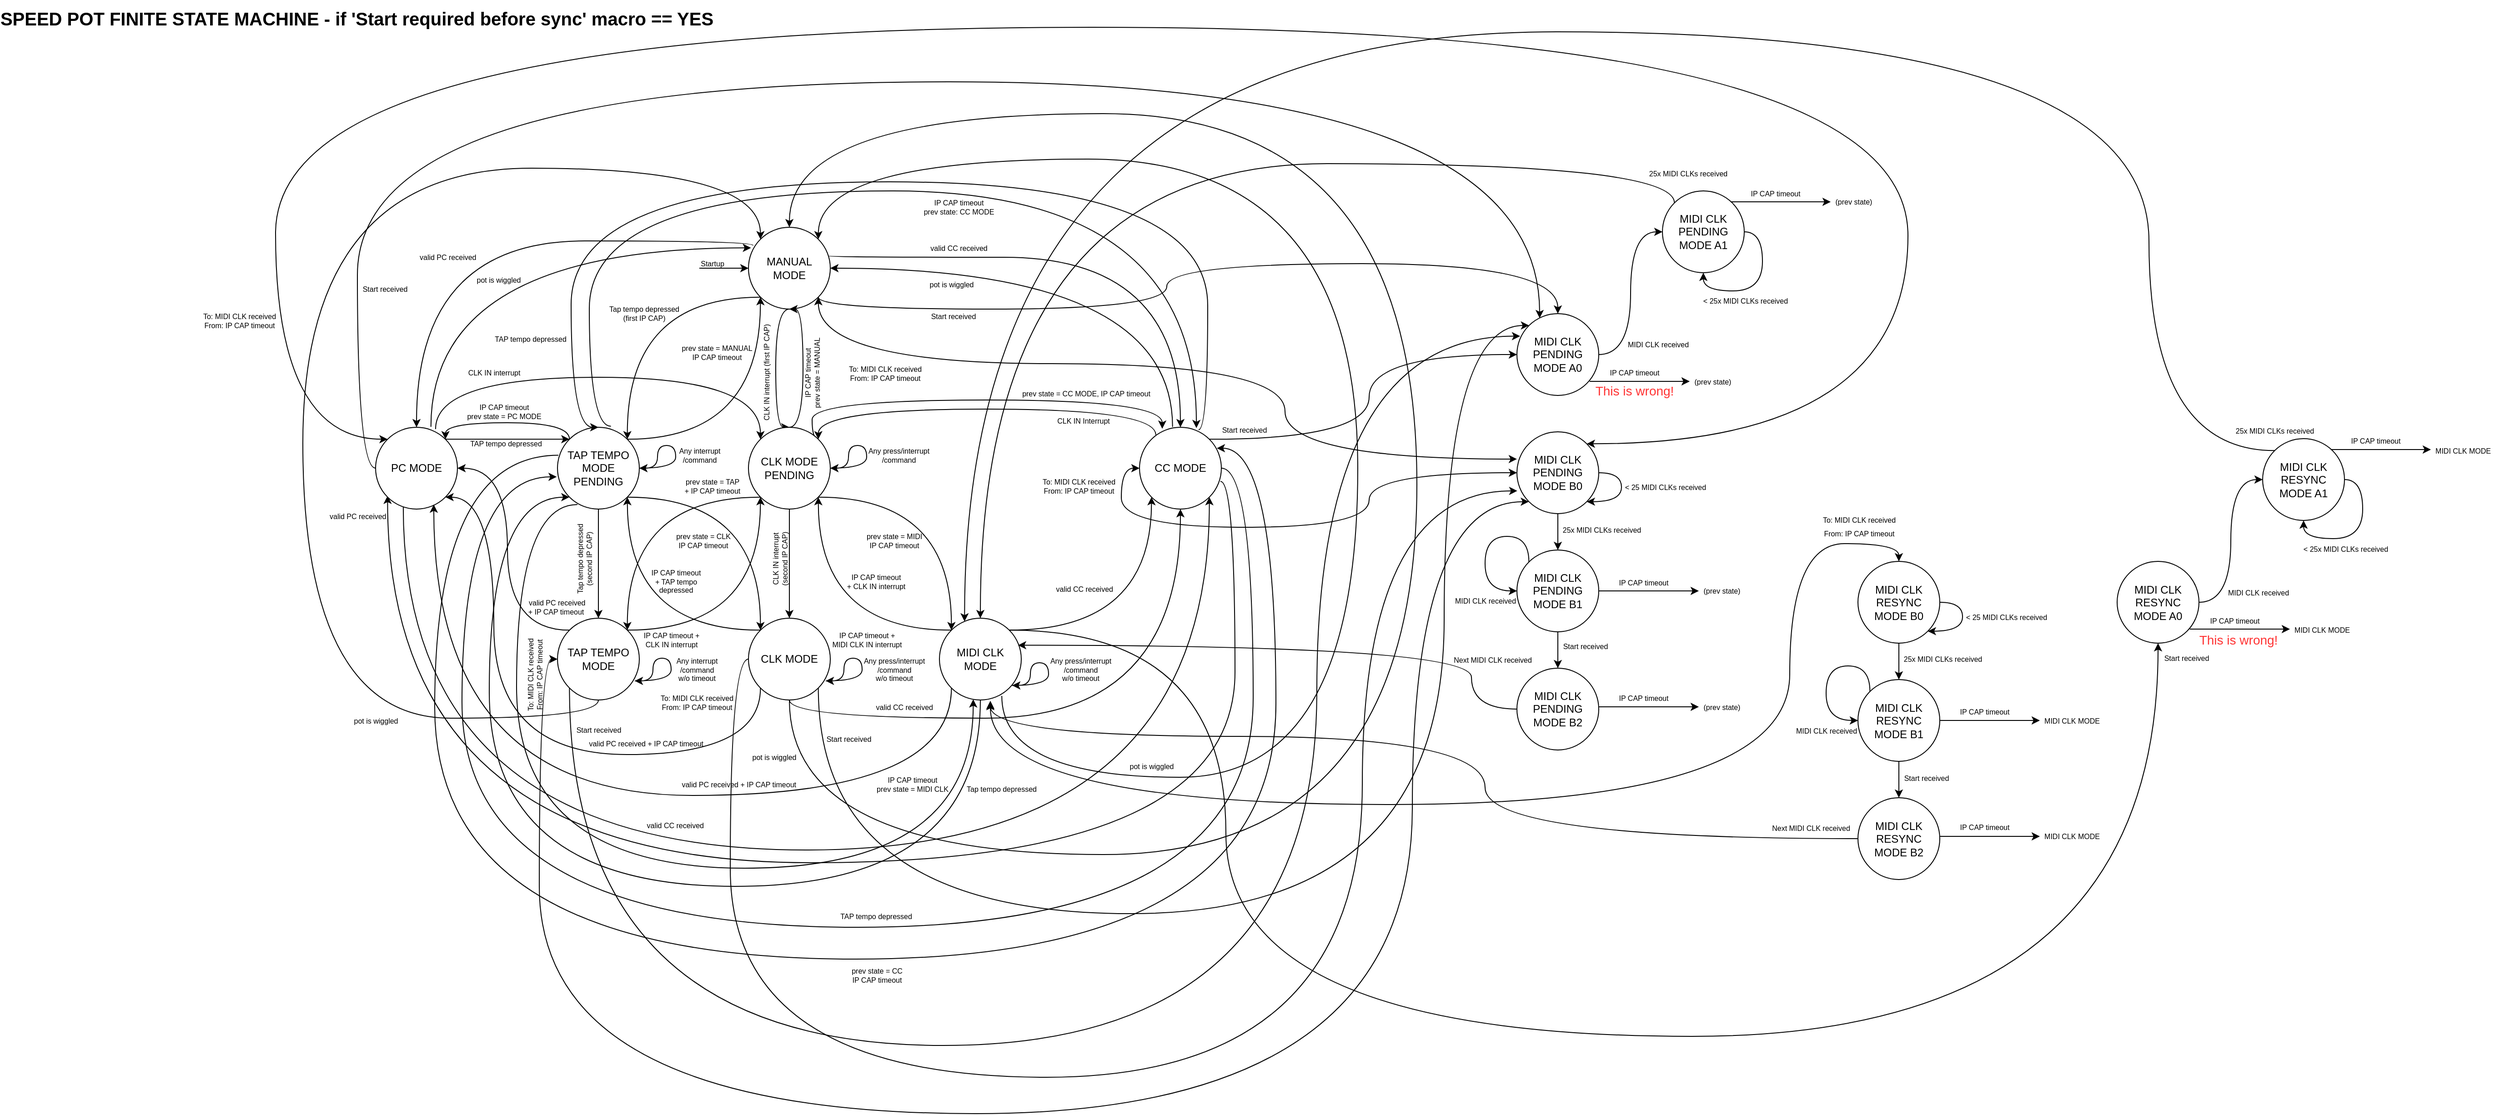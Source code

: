 <mxfile scale="1" border="0" version="26.0.15">
  <diagram name="Page-1" id="_fys5b6AIQsB8el1a2Oc">
    <mxGraphModel dx="3434" dy="2673" grid="1" gridSize="5" guides="1" tooltips="1" connect="1" arrows="1" fold="1" page="1" pageScale="1" pageWidth="827" pageHeight="1169" math="0" shadow="0">
      <root>
        <mxCell id="0" />
        <mxCell id="1" parent="0" />
        <mxCell id="tazJA-1fFO51e1FRlMbC-10" style="edgeStyle=orthogonalEdgeStyle;rounded=0;orthogonalLoop=1;jettySize=auto;html=1;exitX=0;exitY=0.5;exitDx=0;exitDy=0;startArrow=classic;startFill=1;endArrow=none;" parent="1" source="tazJA-1fFO51e1FRlMbC-1" edge="1">
          <mxGeometry relative="1" as="geometry">
            <mxPoint x="306" y="175" as="targetPoint" />
          </mxGeometry>
        </mxCell>
        <mxCell id="tazJA-1fFO51e1FRlMbC-13" style="edgeStyle=orthogonalEdgeStyle;rounded=0;orthogonalLoop=1;jettySize=auto;html=1;exitX=0;exitY=1;exitDx=0;exitDy=0;entryX=1;entryY=0;entryDx=0;entryDy=0;curved=1;" parent="1" source="tazJA-1fFO51e1FRlMbC-1" target="tazJA-1fFO51e1FRlMbC-3" edge="1">
          <mxGeometry relative="1" as="geometry" />
        </mxCell>
        <mxCell id="tazJA-1fFO51e1FRlMbC-15" style="edgeStyle=orthogonalEdgeStyle;rounded=0;orthogonalLoop=1;jettySize=auto;html=1;exitX=0.5;exitY=1;exitDx=0;exitDy=0;curved=1;entryX=0.5;entryY=0;entryDx=0;entryDy=0;" parent="1" source="tazJA-1fFO51e1FRlMbC-1" target="tazJA-1fFO51e1FRlMbC-4" edge="1">
          <mxGeometry relative="1" as="geometry">
            <Array as="points">
              <mxPoint x="390" y="220" />
              <mxPoint x="390" y="350" />
            </Array>
          </mxGeometry>
        </mxCell>
        <mxCell id="tazJA-1fFO51e1FRlMbC-99" style="edgeStyle=orthogonalEdgeStyle;rounded=0;orthogonalLoop=1;jettySize=auto;html=1;exitX=0.969;exitY=0.348;exitDx=0;exitDy=0;entryX=0.5;entryY=0;entryDx=0;entryDy=0;curved=1;exitPerimeter=0;" parent="1" source="tazJA-1fFO51e1FRlMbC-1" target="tazJA-1fFO51e1FRlMbC-83" edge="1">
          <mxGeometry relative="1" as="geometry">
            <Array as="points">
              <mxPoint x="447" y="163" />
              <mxPoint x="835" y="163" />
            </Array>
          </mxGeometry>
        </mxCell>
        <mxCell id="FzYKorGE5BNealrGVBfm-10" style="edgeStyle=orthogonalEdgeStyle;rounded=0;orthogonalLoop=1;jettySize=auto;html=1;exitX=1;exitY=1;exitDx=0;exitDy=0;entryX=0.5;entryY=0;entryDx=0;entryDy=0;curved=1;" parent="1" source="tazJA-1fFO51e1FRlMbC-1" target="FzYKorGE5BNealrGVBfm-1" edge="1">
          <mxGeometry relative="1" as="geometry">
            <Array as="points">
              <mxPoint x="437" y="220" />
              <mxPoint x="820" y="220" />
              <mxPoint x="820" y="170" />
              <mxPoint x="1250" y="170" />
            </Array>
          </mxGeometry>
        </mxCell>
        <mxCell id="FzYKorGE5BNealrGVBfm-18" style="edgeStyle=orthogonalEdgeStyle;rounded=0;orthogonalLoop=1;jettySize=auto;html=1;exitX=1;exitY=1;exitDx=0;exitDy=0;entryX=0;entryY=0.333;entryDx=0;entryDy=0;curved=1;entryPerimeter=0;startArrow=classic;startFill=1;" parent="1" source="tazJA-1fFO51e1FRlMbC-1" target="FzYKorGE5BNealrGVBfm-4" edge="1">
          <mxGeometry relative="1" as="geometry">
            <Array as="points">
              <mxPoint x="437" y="280" />
              <mxPoint x="950" y="280" />
              <mxPoint x="950" y="385" />
            </Array>
          </mxGeometry>
        </mxCell>
        <mxCell id="tazJA-1fFO51e1FRlMbC-1" value="MANUAL MODE" style="ellipse;whiteSpace=wrap;html=1;aspect=fixed;" parent="1" vertex="1">
          <mxGeometry x="360" y="130" width="90" height="90" as="geometry" />
        </mxCell>
        <mxCell id="tazJA-1fFO51e1FRlMbC-14" style="edgeStyle=orthogonalEdgeStyle;rounded=0;orthogonalLoop=1;jettySize=auto;html=1;exitX=1;exitY=0;exitDx=0;exitDy=0;entryX=0;entryY=1;entryDx=0;entryDy=0;curved=1;" parent="1" source="tazJA-1fFO51e1FRlMbC-3" target="tazJA-1fFO51e1FRlMbC-1" edge="1">
          <mxGeometry relative="1" as="geometry" />
        </mxCell>
        <mxCell id="tazJA-1fFO51e1FRlMbC-47" style="edgeStyle=orthogonalEdgeStyle;rounded=0;orthogonalLoop=1;jettySize=auto;html=1;exitX=1;exitY=1;exitDx=0;exitDy=0;entryX=0;entryY=0;entryDx=0;entryDy=0;curved=1;" parent="1" source="tazJA-1fFO51e1FRlMbC-3" target="tazJA-1fFO51e1FRlMbC-7" edge="1">
          <mxGeometry relative="1" as="geometry" />
        </mxCell>
        <mxCell id="tazJA-1fFO51e1FRlMbC-48" style="edgeStyle=orthogonalEdgeStyle;rounded=0;orthogonalLoop=1;jettySize=auto;html=1;exitX=0.5;exitY=1;exitDx=0;exitDy=0;entryX=0.5;entryY=0;entryDx=0;entryDy=0;" parent="1" source="tazJA-1fFO51e1FRlMbC-3" target="tazJA-1fFO51e1FRlMbC-6" edge="1">
          <mxGeometry relative="1" as="geometry" />
        </mxCell>
        <mxCell id="tazJA-1fFO51e1FRlMbC-66" style="edgeStyle=orthogonalEdgeStyle;rounded=0;orthogonalLoop=1;jettySize=auto;html=1;exitX=1;exitY=0.5;exitDx=0;exitDy=0;curved=1;entryX=1;entryY=0.5;entryDx=0;entryDy=0;" parent="1" source="tazJA-1fFO51e1FRlMbC-3" target="tazJA-1fFO51e1FRlMbC-3" edge="1">
          <mxGeometry relative="1" as="geometry">
            <mxPoint x="260" y="370" as="targetPoint" />
            <Array as="points">
              <mxPoint x="280" y="395" />
              <mxPoint x="280" y="370" />
              <mxPoint x="260" y="370" />
              <mxPoint x="260" y="395" />
            </Array>
          </mxGeometry>
        </mxCell>
        <mxCell id="tazJA-1fFO51e1FRlMbC-104" style="edgeStyle=orthogonalEdgeStyle;rounded=0;orthogonalLoop=1;jettySize=auto;html=1;exitX=0.011;exitY=0.341;exitDx=0;exitDy=0;entryX=0.944;entryY=0.256;entryDx=0;entryDy=0;curved=1;entryPerimeter=0;exitPerimeter=0;" parent="1" source="tazJA-1fFO51e1FRlMbC-3" target="tazJA-1fFO51e1FRlMbC-83" edge="1">
          <mxGeometry relative="1" as="geometry">
            <Array as="points">
              <mxPoint x="15" y="381" />
              <mxPoint x="15" y="935" />
              <mxPoint x="940" y="935" />
              <mxPoint x="940" y="373" />
            </Array>
          </mxGeometry>
        </mxCell>
        <mxCell id="m08XYHI6pesTjwAB6Csi-34" style="edgeStyle=orthogonalEdgeStyle;rounded=0;orthogonalLoop=1;jettySize=auto;html=1;exitX=0;exitY=0;exitDx=0;exitDy=0;entryX=1;entryY=0;entryDx=0;entryDy=0;curved=1;" parent="1" source="tazJA-1fFO51e1FRlMbC-3" target="tazJA-1fFO51e1FRlMbC-84" edge="1">
          <mxGeometry relative="1" as="geometry">
            <Array as="points">
              <mxPoint x="163" y="345" />
              <mxPoint x="27" y="345" />
            </Array>
          </mxGeometry>
        </mxCell>
        <mxCell id="tazJA-1fFO51e1FRlMbC-3" value="TAP TEMPO MODE PENDING" style="ellipse;whiteSpace=wrap;html=1;aspect=fixed;" parent="1" vertex="1">
          <mxGeometry x="150" y="350" width="90" height="90" as="geometry" />
        </mxCell>
        <mxCell id="tazJA-1fFO51e1FRlMbC-16" style="edgeStyle=orthogonalEdgeStyle;rounded=0;orthogonalLoop=1;jettySize=auto;html=1;exitX=0.5;exitY=0;exitDx=0;exitDy=0;entryX=0.5;entryY=1;entryDx=0;entryDy=0;curved=1;" parent="1" source="tazJA-1fFO51e1FRlMbC-4" target="tazJA-1fFO51e1FRlMbC-1" edge="1">
          <mxGeometry relative="1" as="geometry">
            <Array as="points">
              <mxPoint x="420" y="350" />
              <mxPoint x="420" y="220" />
            </Array>
          </mxGeometry>
        </mxCell>
        <mxCell id="tazJA-1fFO51e1FRlMbC-37" style="edgeStyle=orthogonalEdgeStyle;rounded=0;orthogonalLoop=1;jettySize=auto;html=1;exitX=0;exitY=1;exitDx=0;exitDy=0;entryX=1;entryY=0;entryDx=0;entryDy=0;curved=1;" parent="1" source="tazJA-1fFO51e1FRlMbC-4" target="tazJA-1fFO51e1FRlMbC-6" edge="1">
          <mxGeometry relative="1" as="geometry" />
        </mxCell>
        <mxCell id="tazJA-1fFO51e1FRlMbC-45" style="edgeStyle=orthogonalEdgeStyle;rounded=0;orthogonalLoop=1;jettySize=auto;html=1;exitX=1;exitY=1;exitDx=0;exitDy=0;entryX=0;entryY=0;entryDx=0;entryDy=0;curved=1;" parent="1" source="tazJA-1fFO51e1FRlMbC-4" target="tazJA-1fFO51e1FRlMbC-8" edge="1">
          <mxGeometry relative="1" as="geometry" />
        </mxCell>
        <mxCell id="tazJA-1fFO51e1FRlMbC-49" style="edgeStyle=orthogonalEdgeStyle;rounded=0;orthogonalLoop=1;jettySize=auto;html=1;exitX=0.5;exitY=1;exitDx=0;exitDy=0;" parent="1" source="tazJA-1fFO51e1FRlMbC-4" target="tazJA-1fFO51e1FRlMbC-7" edge="1">
          <mxGeometry relative="1" as="geometry" />
        </mxCell>
        <mxCell id="tazJA-1fFO51e1FRlMbC-94" style="edgeStyle=orthogonalEdgeStyle;rounded=0;orthogonalLoop=1;jettySize=auto;html=1;exitX=1;exitY=0;exitDx=0;exitDy=0;entryX=0.278;entryY=0.018;entryDx=0;entryDy=0;curved=1;entryPerimeter=0;" parent="1" source="tazJA-1fFO51e1FRlMbC-4" target="tazJA-1fFO51e1FRlMbC-83" edge="1">
          <mxGeometry relative="1" as="geometry">
            <Array as="points">
              <mxPoint x="430" y="363" />
              <mxPoint x="430" y="320" />
              <mxPoint x="815" y="320" />
            </Array>
          </mxGeometry>
        </mxCell>
        <mxCell id="tazJA-1fFO51e1FRlMbC-4" value="CLK MODE PENDING" style="ellipse;whiteSpace=wrap;html=1;aspect=fixed;" parent="1" vertex="1">
          <mxGeometry x="360" y="350" width="90" height="90" as="geometry" />
        </mxCell>
        <mxCell id="tazJA-1fFO51e1FRlMbC-36" style="edgeStyle=orthogonalEdgeStyle;rounded=0;orthogonalLoop=1;jettySize=auto;html=1;exitX=1;exitY=0;exitDx=0;exitDy=0;entryX=0;entryY=1;entryDx=0;entryDy=0;curved=1;" parent="1" source="tazJA-1fFO51e1FRlMbC-6" target="tazJA-1fFO51e1FRlMbC-4" edge="1">
          <mxGeometry relative="1" as="geometry" />
        </mxCell>
        <mxCell id="tazJA-1fFO51e1FRlMbC-102" style="edgeStyle=orthogonalEdgeStyle;rounded=0;orthogonalLoop=1;jettySize=auto;html=1;exitX=0.5;exitY=1;exitDx=0;exitDy=0;entryX=0;entryY=0;entryDx=0;entryDy=0;curved=1;" parent="1" source="tazJA-1fFO51e1FRlMbC-6" target="tazJA-1fFO51e1FRlMbC-1" edge="1">
          <mxGeometry relative="1" as="geometry">
            <Array as="points">
              <mxPoint x="195" y="670" />
              <mxPoint x="-130" y="670" />
              <mxPoint x="-130" y="65" />
              <mxPoint x="373" y="65" />
            </Array>
          </mxGeometry>
        </mxCell>
        <mxCell id="m08XYHI6pesTjwAB6Csi-29" style="edgeStyle=orthogonalEdgeStyle;rounded=0;orthogonalLoop=1;jettySize=auto;html=1;exitX=0;exitY=0;exitDx=0;exitDy=0;entryX=1;entryY=0.5;entryDx=0;entryDy=0;curved=1;" parent="1" source="tazJA-1fFO51e1FRlMbC-6" target="tazJA-1fFO51e1FRlMbC-84" edge="1">
          <mxGeometry relative="1" as="geometry" />
        </mxCell>
        <mxCell id="FzYKorGE5BNealrGVBfm-25" style="edgeStyle=orthogonalEdgeStyle;rounded=0;orthogonalLoop=1;jettySize=auto;html=1;exitX=0;exitY=0.5;exitDx=0;exitDy=0;entryX=0;entryY=1;entryDx=0;entryDy=0;curved=1;startArrow=classic;startFill=1;" parent="1" source="tazJA-1fFO51e1FRlMbC-6" target="FzYKorGE5BNealrGVBfm-4" edge="1">
          <mxGeometry relative="1" as="geometry">
            <Array as="points">
              <mxPoint x="130" y="605" />
              <mxPoint x="130" y="1105" />
              <mxPoint x="1090" y="1105" />
              <mxPoint x="1090" y="432" />
            </Array>
          </mxGeometry>
        </mxCell>
        <mxCell id="tazJA-1fFO51e1FRlMbC-6" value="TAP TEMPO MODE" style="ellipse;whiteSpace=wrap;html=1;aspect=fixed;" parent="1" vertex="1">
          <mxGeometry x="150" y="560" width="90" height="90" as="geometry" />
        </mxCell>
        <mxCell id="tazJA-1fFO51e1FRlMbC-46" style="edgeStyle=orthogonalEdgeStyle;rounded=0;orthogonalLoop=1;jettySize=auto;html=1;exitX=0;exitY=0;exitDx=0;exitDy=0;entryX=1;entryY=1;entryDx=0;entryDy=0;curved=1;" parent="1" source="tazJA-1fFO51e1FRlMbC-7" target="tazJA-1fFO51e1FRlMbC-3" edge="1">
          <mxGeometry relative="1" as="geometry" />
        </mxCell>
        <mxCell id="tazJA-1fFO51e1FRlMbC-87" style="edgeStyle=orthogonalEdgeStyle;rounded=0;orthogonalLoop=1;jettySize=auto;html=1;exitX=0.5;exitY=1;exitDx=0;exitDy=0;entryX=0.5;entryY=1;entryDx=0;entryDy=0;curved=1;" parent="1" source="tazJA-1fFO51e1FRlMbC-7" target="tazJA-1fFO51e1FRlMbC-83" edge="1">
          <mxGeometry relative="1" as="geometry" />
        </mxCell>
        <mxCell id="tazJA-1fFO51e1FRlMbC-101" style="edgeStyle=orthogonalEdgeStyle;rounded=0;orthogonalLoop=1;jettySize=auto;html=1;exitX=0.5;exitY=1;exitDx=0;exitDy=0;entryX=0.5;entryY=0;entryDx=0;entryDy=0;curved=1;" parent="1" source="tazJA-1fFO51e1FRlMbC-7" target="tazJA-1fFO51e1FRlMbC-1" edge="1">
          <mxGeometry relative="1" as="geometry">
            <Array as="points">
              <mxPoint x="405" y="820" />
              <mxPoint x="1095" y="820" />
              <mxPoint x="1095" y="5" />
              <mxPoint x="405" y="5" />
            </Array>
          </mxGeometry>
        </mxCell>
        <mxCell id="m08XYHI6pesTjwAB6Csi-37" style="edgeStyle=orthogonalEdgeStyle;rounded=0;orthogonalLoop=1;jettySize=auto;html=1;exitX=0;exitY=1;exitDx=0;exitDy=0;entryX=1;entryY=1;entryDx=0;entryDy=0;curved=1;" parent="1" source="tazJA-1fFO51e1FRlMbC-7" target="tazJA-1fFO51e1FRlMbC-84" edge="1">
          <mxGeometry relative="1" as="geometry">
            <Array as="points">
              <mxPoint x="373" y="710" />
              <mxPoint x="80" y="710" />
              <mxPoint x="80" y="427" />
            </Array>
          </mxGeometry>
        </mxCell>
        <mxCell id="FzYKorGE5BNealrGVBfm-7" style="edgeStyle=orthogonalEdgeStyle;rounded=0;orthogonalLoop=1;jettySize=auto;html=1;exitX=1;exitY=1;exitDx=0;exitDy=0;curved=1;" parent="1" source="tazJA-1fFO51e1FRlMbC-7" target="FzYKorGE5BNealrGVBfm-1" edge="1">
          <mxGeometry relative="1" as="geometry">
            <Array as="points">
              <mxPoint x="437" y="885" />
              <mxPoint x="1125" y="885" />
              <mxPoint x="1125" y="238" />
            </Array>
          </mxGeometry>
        </mxCell>
        <mxCell id="tazJA-1fFO51e1FRlMbC-7" value="CLK MODE" style="ellipse;whiteSpace=wrap;html=1;aspect=fixed;" parent="1" vertex="1">
          <mxGeometry x="360" y="560" width="90" height="90" as="geometry" />
        </mxCell>
        <mxCell id="tazJA-1fFO51e1FRlMbC-44" style="edgeStyle=orthogonalEdgeStyle;rounded=0;orthogonalLoop=1;jettySize=auto;html=1;exitX=0;exitY=0;exitDx=0;exitDy=0;entryX=1;entryY=1;entryDx=0;entryDy=0;curved=1;" parent="1" source="tazJA-1fFO51e1FRlMbC-8" target="tazJA-1fFO51e1FRlMbC-4" edge="1">
          <mxGeometry relative="1" as="geometry" />
        </mxCell>
        <mxCell id="tazJA-1fFO51e1FRlMbC-85" style="edgeStyle=orthogonalEdgeStyle;rounded=0;orthogonalLoop=1;jettySize=auto;html=1;exitX=1;exitY=0;exitDx=0;exitDy=0;entryX=0;entryY=1;entryDx=0;entryDy=0;curved=1;" parent="1" source="tazJA-1fFO51e1FRlMbC-8" target="tazJA-1fFO51e1FRlMbC-83" edge="1">
          <mxGeometry relative="1" as="geometry" />
        </mxCell>
        <mxCell id="tazJA-1fFO51e1FRlMbC-100" style="edgeStyle=orthogonalEdgeStyle;rounded=0;orthogonalLoop=1;jettySize=auto;html=1;exitX=0.762;exitY=0.95;exitDx=0;exitDy=0;entryX=1;entryY=0;entryDx=0;entryDy=0;curved=1;exitPerimeter=0;" parent="1" source="tazJA-1fFO51e1FRlMbC-8" target="tazJA-1fFO51e1FRlMbC-1" edge="1">
          <mxGeometry relative="1" as="geometry">
            <Array as="points">
              <mxPoint x="639" y="735" />
              <mxPoint x="1030" y="735" />
              <mxPoint x="1030" y="55" />
              <mxPoint x="437" y="55" />
            </Array>
          </mxGeometry>
        </mxCell>
        <mxCell id="G2X-WdQsFovDFpjeZzKB-3" style="edgeStyle=orthogonalEdgeStyle;rounded=0;orthogonalLoop=1;jettySize=auto;html=1;exitX=0.5;exitY=1;exitDx=0;exitDy=0;entryX=0;entryY=1;entryDx=0;entryDy=0;curved=1;" parent="1" source="tazJA-1fFO51e1FRlMbC-8" target="tazJA-1fFO51e1FRlMbC-3" edge="1">
          <mxGeometry relative="1" as="geometry">
            <Array as="points">
              <mxPoint x="615" y="855" />
              <mxPoint x="75" y="855" />
              <mxPoint x="75" y="427" />
            </Array>
          </mxGeometry>
        </mxCell>
        <mxCell id="FzYKorGE5BNealrGVBfm-57" style="edgeStyle=orthogonalEdgeStyle;rounded=0;orthogonalLoop=1;jettySize=auto;html=1;exitX=0.5;exitY=0;exitDx=0;exitDy=0;entryX=0;entryY=0;entryDx=0;entryDy=0;endArrow=none;startFill=1;startArrow=classic;curved=1;" parent="1" source="tazJA-1fFO51e1FRlMbC-8" target="FzYKorGE5BNealrGVBfm-54" edge="1">
          <mxGeometry relative="1" as="geometry">
            <Array as="points">
              <mxPoint x="615" y="60" />
              <mxPoint x="1378" y="60" />
            </Array>
          </mxGeometry>
        </mxCell>
        <mxCell id="Xx2kCmZDMRQK2qSNDNfB-17" style="edgeStyle=orthogonalEdgeStyle;rounded=0;orthogonalLoop=1;jettySize=auto;html=1;exitX=0.622;exitY=1.024;exitDx=0;exitDy=0;entryX=0.5;entryY=0;entryDx=0;entryDy=0;curved=1;startArrow=classic;startFill=1;exitPerimeter=0;" edge="1" parent="1" source="tazJA-1fFO51e1FRlMbC-8" target="Xx2kCmZDMRQK2qSNDNfB-6">
          <mxGeometry relative="1" as="geometry">
            <Array as="points">
              <mxPoint x="626" y="765" />
              <mxPoint x="1505" y="765" />
              <mxPoint x="1505" y="478" />
              <mxPoint x="1625" y="478" />
            </Array>
          </mxGeometry>
        </mxCell>
        <mxCell id="Xx2kCmZDMRQK2qSNDNfB-35" style="edgeStyle=orthogonalEdgeStyle;rounded=0;orthogonalLoop=1;jettySize=auto;html=1;exitX=1;exitY=0;exitDx=0;exitDy=0;entryX=0.5;entryY=1;entryDx=0;entryDy=0;curved=1;" edge="1" parent="1" source="tazJA-1fFO51e1FRlMbC-8" target="Xx2kCmZDMRQK2qSNDNfB-23">
          <mxGeometry relative="1" as="geometry">
            <Array as="points">
              <mxPoint x="885" y="573" />
              <mxPoint x="885" y="1020" />
              <mxPoint x="1910" y="1020" />
            </Array>
          </mxGeometry>
        </mxCell>
        <mxCell id="tazJA-1fFO51e1FRlMbC-8" value="MIDI CLK MODE" style="ellipse;whiteSpace=wrap;html=1;aspect=fixed;" parent="1" vertex="1">
          <mxGeometry x="570" y="560" width="90" height="90" as="geometry" />
        </mxCell>
        <mxCell id="tazJA-1fFO51e1FRlMbC-11" value="Startup" style="text;html=1;align=center;verticalAlign=middle;resizable=0;points=[];autosize=1;strokeColor=none;fillColor=none;fontSize=8;" parent="1" vertex="1">
          <mxGeometry x="295" y="160" width="50" height="20" as="geometry" />
        </mxCell>
        <mxCell id="tazJA-1fFO51e1FRlMbC-12" value="SPEED POT FINITE STATE MACHINE - if &#39;Start required before sync&#39; macro == YES" style="text;html=1;align=center;verticalAlign=middle;resizable=0;points=[];autosize=1;strokeColor=none;fillColor=none;fontStyle=1;fontSize=20;" parent="1" vertex="1">
          <mxGeometry x="-458.5" y="-120" width="775" height="40" as="geometry" />
        </mxCell>
        <mxCell id="tazJA-1fFO51e1FRlMbC-30" value="Tap tempo depressed&lt;div&gt;(first IP CAP)&lt;/div&gt;" style="text;html=1;align=center;verticalAlign=middle;resizable=0;points=[];autosize=1;strokeColor=none;fillColor=none;fontSize=8;" parent="1" vertex="1">
          <mxGeometry x="195" y="210" width="100" height="30" as="geometry" />
        </mxCell>
        <mxCell id="tazJA-1fFO51e1FRlMbC-31" value="&lt;div&gt;prev state = MANUAL&lt;/div&gt;IP CAP timeout" style="text;html=1;align=center;verticalAlign=middle;resizable=0;points=[];autosize=1;strokeColor=none;fillColor=none;fontSize=8;" parent="1" vertex="1">
          <mxGeometry x="275" y="252.5" width="100" height="30" as="geometry" />
        </mxCell>
        <mxCell id="tazJA-1fFO51e1FRlMbC-32" value="CLK IN interrupt (first IP CAP)" style="text;html=1;align=center;verticalAlign=middle;resizable=0;points=[];autosize=1;strokeColor=none;fillColor=none;fontSize=8;rotation=-90;" parent="1" vertex="1">
          <mxGeometry x="315" y="280" width="130" height="20" as="geometry" />
        </mxCell>
        <mxCell id="tazJA-1fFO51e1FRlMbC-33" value="IP CAP timeout&lt;div&gt;prev state = MANUAL&lt;/div&gt;" style="text;html=1;align=center;verticalAlign=middle;resizable=0;points=[];autosize=1;strokeColor=none;fillColor=none;fontSize=8;rotation=-90;" parent="1" vertex="1">
          <mxGeometry x="380" y="273" width="100" height="35" as="geometry" />
        </mxCell>
        <mxCell id="tazJA-1fFO51e1FRlMbC-51" value="Tap tempo depressed&lt;div&gt;(second IP CAP)&lt;/div&gt;" style="text;html=1;align=center;verticalAlign=middle;resizable=0;points=[];autosize=1;strokeColor=none;fillColor=none;fontSize=8;rotation=-90;" parent="1" vertex="1">
          <mxGeometry x="130" y="480" width="100" height="30" as="geometry" />
        </mxCell>
        <mxCell id="tazJA-1fFO51e1FRlMbC-52" value="CLK IN interrupt&lt;br&gt;&lt;div&gt;(second IP CAP)&lt;/div&gt;" style="text;html=1;align=center;verticalAlign=middle;resizable=0;points=[];autosize=1;strokeColor=none;fillColor=none;fontSize=8;rotation=-90;" parent="1" vertex="1">
          <mxGeometry x="355" y="480" width="80" height="30" as="geometry" />
        </mxCell>
        <mxCell id="tazJA-1fFO51e1FRlMbC-54" value="IP CAP timeout&lt;div&gt;+ TAP tempo&lt;/div&gt;&lt;div&gt;depressed&lt;/div&gt;" style="text;html=1;align=center;verticalAlign=middle;resizable=0;points=[];autosize=1;strokeColor=none;fillColor=none;fontSize=8;" parent="1" vertex="1">
          <mxGeometry x="240" y="500" width="80" height="40" as="geometry" />
        </mxCell>
        <mxCell id="tazJA-1fFO51e1FRlMbC-55" value="&lt;div&gt;prev state = CLK&lt;/div&gt;IP CAP timeout" style="text;html=1;align=center;verticalAlign=middle;resizable=0;points=[];autosize=1;strokeColor=none;fillColor=none;fontSize=8;" parent="1" vertex="1">
          <mxGeometry x="270" y="460" width="80" height="30" as="geometry" />
        </mxCell>
        <mxCell id="tazJA-1fFO51e1FRlMbC-57" value="&lt;div&gt;prev state = TAP&lt;/div&gt;+ IP CAP timeout" style="text;html=1;align=center;verticalAlign=middle;resizable=0;points=[];autosize=1;strokeColor=none;fillColor=none;fontSize=8;" parent="1" vertex="1">
          <mxGeometry x="280" y="400" width="80" height="30" as="geometry" />
        </mxCell>
        <mxCell id="tazJA-1fFO51e1FRlMbC-58" value="IP CAP timeout +&lt;div&gt;CLK IN interrupt&lt;/div&gt;" style="text;html=1;align=center;verticalAlign=middle;resizable=0;points=[];autosize=1;strokeColor=none;fillColor=none;fontSize=8;" parent="1" vertex="1">
          <mxGeometry x="235" y="569" width="80" height="30" as="geometry" />
        </mxCell>
        <mxCell id="tazJA-1fFO51e1FRlMbC-59" value="IP CAP timeout&lt;div&gt;+ CLK IN interrupt&lt;/div&gt;" style="text;html=1;align=center;verticalAlign=middle;resizable=0;points=[];autosize=1;strokeColor=none;fillColor=none;fontSize=8;" parent="1" vertex="1">
          <mxGeometry x="455" y="505" width="90" height="30" as="geometry" />
        </mxCell>
        <mxCell id="tazJA-1fFO51e1FRlMbC-60" value="&lt;div&gt;prev state = MIDI&lt;/div&gt;IP CAP timeout" style="text;html=1;align=center;verticalAlign=middle;resizable=0;points=[];autosize=1;strokeColor=none;fillColor=none;fontSize=8;" parent="1" vertex="1">
          <mxGeometry x="480" y="460" width="80" height="30" as="geometry" />
        </mxCell>
        <mxCell id="tazJA-1fFO51e1FRlMbC-62" value="IP CAP timeout +&lt;div&gt;MIDI CLK IN interrupt&lt;/div&gt;" style="text;html=1;align=center;verticalAlign=middle;resizable=0;points=[];autosize=1;strokeColor=none;fillColor=none;fontSize=8;" parent="1" vertex="1">
          <mxGeometry x="440" y="569" width="100" height="30" as="geometry" />
        </mxCell>
        <mxCell id="tazJA-1fFO51e1FRlMbC-68" style="edgeStyle=orthogonalEdgeStyle;rounded=0;orthogonalLoop=1;jettySize=auto;html=1;exitX=1;exitY=0.5;exitDx=0;exitDy=0;curved=1;entryX=1;entryY=0.5;entryDx=0;entryDy=0;" parent="1" edge="1">
          <mxGeometry relative="1" as="geometry">
            <mxPoint x="450" y="395" as="targetPoint" />
            <mxPoint x="450" y="395" as="sourcePoint" />
            <Array as="points">
              <mxPoint x="490" y="395" />
              <mxPoint x="490" y="370" />
              <mxPoint x="470" y="370" />
              <mxPoint x="470" y="395" />
            </Array>
          </mxGeometry>
        </mxCell>
        <mxCell id="tazJA-1fFO51e1FRlMbC-72" value="Any interrupt&lt;div&gt;/command&lt;/div&gt;" style="text;html=1;align=center;verticalAlign=middle;resizable=0;points=[];autosize=1;strokeColor=none;fillColor=none;fontSize=8;" parent="1" vertex="1">
          <mxGeometry x="273" y="363" width="65" height="35" as="geometry" />
        </mxCell>
        <mxCell id="tazJA-1fFO51e1FRlMbC-75" style="edgeStyle=orthogonalEdgeStyle;rounded=0;orthogonalLoop=1;jettySize=auto;html=1;exitX=1;exitY=0.5;exitDx=0;exitDy=0;curved=1;entryX=1;entryY=0.5;entryDx=0;entryDy=0;" parent="1" edge="1">
          <mxGeometry relative="1" as="geometry">
            <mxPoint x="235" y="629" as="targetPoint" />
            <mxPoint x="235" y="629" as="sourcePoint" />
            <Array as="points">
              <mxPoint x="275" y="629" />
              <mxPoint x="275" y="604" />
              <mxPoint x="255" y="604" />
              <mxPoint x="255" y="629" />
            </Array>
          </mxGeometry>
        </mxCell>
        <mxCell id="tazJA-1fFO51e1FRlMbC-78" style="edgeStyle=orthogonalEdgeStyle;rounded=0;orthogonalLoop=1;jettySize=auto;html=1;exitX=1;exitY=0.5;exitDx=0;exitDy=0;curved=1;entryX=1;entryY=0.5;entryDx=0;entryDy=0;" parent="1" edge="1">
          <mxGeometry relative="1" as="geometry">
            <mxPoint x="445" y="629" as="targetPoint" />
            <mxPoint x="445" y="629" as="sourcePoint" />
            <Array as="points">
              <mxPoint x="485" y="629" />
              <mxPoint x="485" y="604" />
              <mxPoint x="465" y="604" />
              <mxPoint x="465" y="629" />
            </Array>
          </mxGeometry>
        </mxCell>
        <mxCell id="tazJA-1fFO51e1FRlMbC-80" style="edgeStyle=orthogonalEdgeStyle;rounded=0;orthogonalLoop=1;jettySize=auto;html=1;exitX=1;exitY=0.5;exitDx=0;exitDy=0;curved=1;entryX=1;entryY=0.5;entryDx=0;entryDy=0;" parent="1" edge="1">
          <mxGeometry relative="1" as="geometry">
            <mxPoint x="650" y="634" as="targetPoint" />
            <mxPoint x="650" y="634" as="sourcePoint" />
            <Array as="points">
              <mxPoint x="690" y="634" />
              <mxPoint x="690" y="609" />
              <mxPoint x="670" y="609" />
              <mxPoint x="670" y="634" />
            </Array>
          </mxGeometry>
        </mxCell>
        <mxCell id="tazJA-1fFO51e1FRlMbC-91" style="edgeStyle=orthogonalEdgeStyle;rounded=0;orthogonalLoop=1;jettySize=auto;html=1;exitX=0.989;exitY=0.678;exitDx=0;exitDy=0;entryX=0;entryY=1;entryDx=0;entryDy=0;curved=1;exitPerimeter=0;" parent="1" edge="1">
          <mxGeometry relative="1" as="geometry">
            <Array as="points">
              <mxPoint x="895" y="410" />
              <mxPoint x="895" y="829" />
              <mxPoint x="-37" y="829" />
            </Array>
            <mxPoint x="879.01" y="409.52" as="sourcePoint" />
            <mxPoint x="-36.82" y="425.32" as="targetPoint" />
          </mxGeometry>
        </mxCell>
        <mxCell id="tazJA-1fFO51e1FRlMbC-93" style="edgeStyle=orthogonalEdgeStyle;rounded=0;orthogonalLoop=1;jettySize=auto;html=1;entryX=1;entryY=0;entryDx=0;entryDy=0;curved=1;exitX=0.199;exitY=0.093;exitDx=0;exitDy=0;exitPerimeter=0;" parent="1" source="tazJA-1fFO51e1FRlMbC-83" target="tazJA-1fFO51e1FRlMbC-4" edge="1">
          <mxGeometry relative="1" as="geometry">
            <Array as="points">
              <mxPoint x="808" y="330" />
              <mxPoint x="437" y="330" />
            </Array>
          </mxGeometry>
        </mxCell>
        <mxCell id="tazJA-1fFO51e1FRlMbC-95" style="edgeStyle=orthogonalEdgeStyle;rounded=0;orthogonalLoop=1;jettySize=auto;html=1;exitX=0.722;exitY=0.03;exitDx=0;exitDy=0;entryX=0.5;entryY=0;entryDx=0;entryDy=0;curved=1;exitPerimeter=0;" parent="1" source="tazJA-1fFO51e1FRlMbC-83" target="tazJA-1fFO51e1FRlMbC-3" edge="1">
          <mxGeometry relative="1" as="geometry">
            <Array as="points">
              <mxPoint x="865" y="353" />
              <mxPoint x="865" y="80" />
              <mxPoint x="165" y="80" />
              <mxPoint x="165" y="350" />
            </Array>
          </mxGeometry>
        </mxCell>
        <mxCell id="tazJA-1fFO51e1FRlMbC-98" style="edgeStyle=orthogonalEdgeStyle;rounded=0;orthogonalLoop=1;jettySize=auto;html=1;exitX=0.404;exitY=-0.004;exitDx=0;exitDy=0;entryX=1;entryY=0.5;entryDx=0;entryDy=0;curved=1;exitPerimeter=0;" parent="1" source="tazJA-1fFO51e1FRlMbC-83" target="tazJA-1fFO51e1FRlMbC-1" edge="1">
          <mxGeometry relative="1" as="geometry" />
        </mxCell>
        <mxCell id="tazJA-1fFO51e1FRlMbC-103" style="edgeStyle=orthogonalEdgeStyle;rounded=0;orthogonalLoop=1;jettySize=auto;html=1;exitX=1;exitY=0.5;exitDx=0;exitDy=0;entryX=-0.01;entryY=0.606;entryDx=0;entryDy=0;curved=1;entryPerimeter=0;" parent="1" source="tazJA-1fFO51e1FRlMbC-83" target="tazJA-1fFO51e1FRlMbC-3" edge="1">
          <mxGeometry relative="1" as="geometry">
            <Array as="points">
              <mxPoint x="915" y="395" />
              <mxPoint x="915" y="900" />
              <mxPoint x="45" y="900" />
              <mxPoint x="45" y="405" />
            </Array>
          </mxGeometry>
        </mxCell>
        <mxCell id="FzYKorGE5BNealrGVBfm-5" style="edgeStyle=orthogonalEdgeStyle;rounded=0;orthogonalLoop=1;jettySize=auto;html=1;exitX=1;exitY=0;exitDx=0;exitDy=0;entryX=0;entryY=0.5;entryDx=0;entryDy=0;curved=1;" parent="1" source="tazJA-1fFO51e1FRlMbC-83" target="FzYKorGE5BNealrGVBfm-1" edge="1">
          <mxGeometry relative="1" as="geometry" />
        </mxCell>
        <mxCell id="FzYKorGE5BNealrGVBfm-16" style="edgeStyle=orthogonalEdgeStyle;rounded=0;orthogonalLoop=1;jettySize=auto;html=1;exitX=0;exitY=0.5;exitDx=0;exitDy=0;entryX=0;entryY=0.5;entryDx=0;entryDy=0;curved=1;startArrow=classic;startFill=1;" parent="1" source="tazJA-1fFO51e1FRlMbC-83" target="FzYKorGE5BNealrGVBfm-4" edge="1">
          <mxGeometry relative="1" as="geometry" />
        </mxCell>
        <mxCell id="tazJA-1fFO51e1FRlMbC-83" value="CC MODE" style="ellipse;whiteSpace=wrap;html=1;aspect=fixed;" parent="1" vertex="1">
          <mxGeometry x="790" y="350" width="90" height="90" as="geometry" />
        </mxCell>
        <mxCell id="tazJA-1fFO51e1FRlMbC-92" style="edgeStyle=orthogonalEdgeStyle;rounded=0;orthogonalLoop=1;jettySize=auto;html=1;exitX=0.338;exitY=0.963;exitDx=0;exitDy=0;entryX=1;entryY=1;entryDx=0;entryDy=0;curved=1;exitPerimeter=0;" parent="1" source="tazJA-1fFO51e1FRlMbC-84" target="tazJA-1fFO51e1FRlMbC-83" edge="1">
          <mxGeometry relative="1" as="geometry">
            <Array as="points">
              <mxPoint x="-20" y="815" />
              <mxPoint x="867" y="815" />
            </Array>
          </mxGeometry>
        </mxCell>
        <mxCell id="m08XYHI6pesTjwAB6Csi-33" style="edgeStyle=orthogonalEdgeStyle;rounded=0;orthogonalLoop=1;jettySize=auto;html=1;exitX=1;exitY=0;exitDx=0;exitDy=0;entryX=0;entryY=0;entryDx=0;entryDy=0;" parent="1" source="tazJA-1fFO51e1FRlMbC-84" target="tazJA-1fFO51e1FRlMbC-3" edge="1">
          <mxGeometry relative="1" as="geometry" />
        </mxCell>
        <mxCell id="FzYKorGE5BNealrGVBfm-28" style="edgeStyle=orthogonalEdgeStyle;rounded=0;orthogonalLoop=1;jettySize=auto;html=1;exitX=0;exitY=0;exitDx=0;exitDy=0;entryX=1;entryY=0;entryDx=0;entryDy=0;curved=1;startArrow=classic;startFill=1;" parent="1" source="tazJA-1fFO51e1FRlMbC-84" target="FzYKorGE5BNealrGVBfm-4" edge="1">
          <mxGeometry relative="1" as="geometry">
            <Array as="points">
              <mxPoint x="-160" y="363" />
              <mxPoint x="-160" y="-90" />
              <mxPoint x="1635" y="-90" />
              <mxPoint x="1635" y="368" />
            </Array>
          </mxGeometry>
        </mxCell>
        <mxCell id="tazJA-1fFO51e1FRlMbC-84" value="PC MODE" style="ellipse;whiteSpace=wrap;html=1;aspect=fixed;" parent="1" vertex="1">
          <mxGeometry x="-50" y="350" width="90" height="90" as="geometry" />
        </mxCell>
        <mxCell id="tazJA-1fFO51e1FRlMbC-97" style="edgeStyle=orthogonalEdgeStyle;rounded=0;orthogonalLoop=1;jettySize=auto;html=1;exitX=0.653;exitY=-0.012;exitDx=0;exitDy=0;entryX=0.695;entryY=0.01;entryDx=0;entryDy=0;entryPerimeter=0;curved=1;exitPerimeter=0;" parent="1" source="tazJA-1fFO51e1FRlMbC-3" target="tazJA-1fFO51e1FRlMbC-83" edge="1">
          <mxGeometry relative="1" as="geometry">
            <Array as="points">
              <mxPoint x="185" y="349" />
              <mxPoint x="185" y="90" />
              <mxPoint x="853" y="90" />
            </Array>
          </mxGeometry>
        </mxCell>
        <mxCell id="tazJA-1fFO51e1FRlMbC-105" style="edgeStyle=orthogonalEdgeStyle;rounded=0;orthogonalLoop=1;jettySize=auto;html=1;exitX=0.676;exitY=-0.005;exitDx=0;exitDy=0;entryX=0.031;entryY=0.252;entryDx=0;entryDy=0;entryPerimeter=0;curved=1;exitPerimeter=0;" parent="1" source="tazJA-1fFO51e1FRlMbC-84" target="tazJA-1fFO51e1FRlMbC-1" edge="1">
          <mxGeometry relative="1" as="geometry">
            <Array as="points">
              <mxPoint x="11" y="153" />
            </Array>
          </mxGeometry>
        </mxCell>
        <mxCell id="tazJA-1fFO51e1FRlMbC-106" style="edgeStyle=orthogonalEdgeStyle;rounded=0;orthogonalLoop=1;jettySize=auto;html=1;exitX=0.5;exitY=0;exitDx=0;exitDy=0;entryX=0.056;entryY=0.222;entryDx=0;entryDy=0;entryPerimeter=0;curved=1;startArrow=classic;startFill=1;endArrow=none;" parent="1" source="tazJA-1fFO51e1FRlMbC-84" target="tazJA-1fFO51e1FRlMbC-1" edge="1">
          <mxGeometry relative="1" as="geometry">
            <Array as="points">
              <mxPoint x="-5" y="145" />
              <mxPoint x="365" y="145" />
            </Array>
          </mxGeometry>
        </mxCell>
        <mxCell id="m08XYHI6pesTjwAB6Csi-4" value="&lt;div&gt;CLK IN Interrupt&lt;/div&gt;" style="text;html=1;align=center;verticalAlign=middle;resizable=0;points=[];autosize=1;strokeColor=none;fillColor=none;fontSize=8;" parent="1" vertex="1">
          <mxGeometry x="687.5" y="330" width="80" height="25" as="geometry" />
        </mxCell>
        <mxCell id="m08XYHI6pesTjwAB6Csi-5" value="&lt;div&gt;prev state = CC MODE, IP CAP timeout&lt;/div&gt;" style="text;html=1;align=center;verticalAlign=middle;resizable=0;points=[];autosize=1;strokeColor=none;fillColor=none;fontSize=8;" parent="1" vertex="1">
          <mxGeometry x="651" y="300" width="160" height="25" as="geometry" />
        </mxCell>
        <mxCell id="m08XYHI6pesTjwAB6Csi-6" value="&lt;div&gt;valid CC received&lt;/div&gt;" style="text;html=1;align=center;verticalAlign=middle;resizable=0;points=[];autosize=1;strokeColor=none;fillColor=none;fontSize=8;" parent="1" vertex="1">
          <mxGeometry x="548" y="140" width="85" height="25" as="geometry" />
        </mxCell>
        <mxCell id="m08XYHI6pesTjwAB6Csi-7" value="&lt;div&gt;pot is wiggled&lt;/div&gt;" style="text;html=1;align=center;verticalAlign=middle;resizable=0;points=[];autosize=1;strokeColor=none;fillColor=none;fontSize=8;" parent="1" vertex="1">
          <mxGeometry x="548" y="180" width="70" height="25" as="geometry" />
        </mxCell>
        <mxCell id="m08XYHI6pesTjwAB6Csi-8" value="&lt;div&gt;TAP tempo depressed&lt;/div&gt;" style="text;html=1;align=center;verticalAlign=middle;resizable=0;points=[];autosize=1;strokeColor=none;fillColor=none;fontSize=8;" parent="1" vertex="1">
          <mxGeometry x="70" y="240" width="100" height="25" as="geometry" />
        </mxCell>
        <mxCell id="m08XYHI6pesTjwAB6Csi-9" value="IP CAP timeout&lt;div&gt;prev state: CC MODE&lt;/div&gt;" style="text;html=1;align=center;verticalAlign=middle;resizable=0;points=[];autosize=1;strokeColor=none;fillColor=none;fontSize=8;" parent="1" vertex="1">
          <mxGeometry x="540.5" y="90" width="100" height="35" as="geometry" />
        </mxCell>
        <mxCell id="m08XYHI6pesTjwAB6Csi-11" value="&lt;div&gt;pot is wiggled&lt;/div&gt;" style="text;html=1;align=center;verticalAlign=middle;resizable=0;points=[];autosize=1;strokeColor=none;fillColor=none;fontSize=8;" parent="1" vertex="1">
          <mxGeometry x="767.5" y="710" width="70" height="25" as="geometry" />
        </mxCell>
        <mxCell id="m08XYHI6pesTjwAB6Csi-12" value="&lt;div&gt;pot is wiggled&lt;/div&gt;" style="text;html=1;align=center;verticalAlign=middle;resizable=0;points=[];autosize=1;strokeColor=none;fillColor=none;fontSize=8;" parent="1" vertex="1">
          <mxGeometry x="353" y="700" width="70" height="25" as="geometry" />
        </mxCell>
        <mxCell id="m08XYHI6pesTjwAB6Csi-13" value="&lt;div&gt;pot is wiggled&lt;/div&gt;" style="text;html=1;align=center;verticalAlign=middle;resizable=0;points=[];autosize=1;strokeColor=none;fillColor=none;fontSize=8;" parent="1" vertex="1">
          <mxGeometry x="-85" y="660" width="70" height="25" as="geometry" />
        </mxCell>
        <mxCell id="m08XYHI6pesTjwAB6Csi-14" value="&lt;div&gt;&amp;nbsp;valid CC received&lt;/div&gt;" style="text;html=1;align=center;verticalAlign=middle;resizable=0;points=[];autosize=1;strokeColor=none;fillColor=none;fontSize=8;" parent="1" vertex="1">
          <mxGeometry x="235" y="775" width="85" height="25" as="geometry" />
        </mxCell>
        <mxCell id="m08XYHI6pesTjwAB6Csi-17" value="&lt;div&gt;&amp;nbsp;valid PC received&lt;/div&gt;" style="text;html=1;align=center;verticalAlign=middle;resizable=0;points=[];autosize=1;strokeColor=none;fillColor=none;fontSize=8;" parent="1" vertex="1">
          <mxGeometry x="-114" y="435" width="85" height="25" as="geometry" />
        </mxCell>
        <mxCell id="m08XYHI6pesTjwAB6Csi-20" value="&lt;div&gt;&amp;nbsp;valid CC received&lt;/div&gt;" style="text;html=1;align=center;verticalAlign=middle;resizable=0;points=[];autosize=1;strokeColor=none;fillColor=none;fontSize=8;" parent="1" vertex="1">
          <mxGeometry x="685" y="515" width="85" height="25" as="geometry" />
        </mxCell>
        <mxCell id="m08XYHI6pesTjwAB6Csi-21" value="&lt;div&gt;&amp;nbsp;valid CC received&lt;/div&gt;" style="text;html=1;align=center;verticalAlign=middle;resizable=0;points=[];autosize=1;strokeColor=none;fillColor=none;fontSize=8;" parent="1" vertex="1">
          <mxGeometry x="487.5" y="645" width="85" height="25" as="geometry" />
        </mxCell>
        <mxCell id="m08XYHI6pesTjwAB6Csi-22" value="Any press/interrupt&lt;div&gt;/command&lt;/div&gt;" style="text;html=1;align=center;verticalAlign=middle;resizable=0;points=[];autosize=1;strokeColor=none;fillColor=none;fontSize=8;" parent="1" vertex="1">
          <mxGeometry x="480" y="363" width="90" height="35" as="geometry" />
        </mxCell>
        <mxCell id="m08XYHI6pesTjwAB6Csi-24" value="Any interrupt&lt;div&gt;/command&lt;/div&gt;&lt;div&gt;w/o timeout&lt;/div&gt;" style="text;html=1;align=center;verticalAlign=middle;resizable=0;points=[];autosize=1;strokeColor=none;fillColor=none;fontSize=8;" parent="1" vertex="1">
          <mxGeometry x="270" y="594" width="65" height="45" as="geometry" />
        </mxCell>
        <mxCell id="m08XYHI6pesTjwAB6Csi-25" value="Any press/interrupt&lt;div&gt;/command&lt;/div&gt;&lt;div&gt;w/o timeout&lt;/div&gt;" style="text;html=1;align=center;verticalAlign=middle;resizable=0;points=[];autosize=1;strokeColor=none;fillColor=none;fontSize=8;" parent="1" vertex="1">
          <mxGeometry x="475" y="594" width="90" height="45" as="geometry" />
        </mxCell>
        <mxCell id="m08XYHI6pesTjwAB6Csi-26" value="Any press/interrupt&lt;div&gt;/command&lt;/div&gt;&lt;div&gt;w/o timeout&lt;/div&gt;" style="text;html=1;align=center;verticalAlign=middle;resizable=0;points=[];autosize=1;strokeColor=none;fillColor=none;fontSize=8;" parent="1" vertex="1">
          <mxGeometry x="680" y="594" width="90" height="45" as="geometry" />
        </mxCell>
        <mxCell id="m08XYHI6pesTjwAB6Csi-27" value="TAP tempo depressed" style="text;html=1;align=center;verticalAlign=middle;resizable=0;points=[];autosize=1;strokeColor=none;fillColor=none;fontSize=8;" parent="1" vertex="1">
          <mxGeometry x="450" y="875" width="100" height="25" as="geometry" />
        </mxCell>
        <mxCell id="m08XYHI6pesTjwAB6Csi-28" value="prev state = CC&lt;div&gt;IP CAP timeout&lt;/div&gt;" style="text;html=1;align=center;verticalAlign=middle;resizable=0;points=[];autosize=1;strokeColor=none;fillColor=none;fontSize=8;" parent="1" vertex="1">
          <mxGeometry x="463" y="935" width="75" height="35" as="geometry" />
        </mxCell>
        <mxCell id="m08XYHI6pesTjwAB6Csi-31" value="&lt;div&gt;&amp;nbsp;valid PC received&lt;/div&gt;&lt;div&gt;+ IP CAP timeout&lt;/div&gt;" style="text;html=1;align=center;verticalAlign=middle;resizable=0;points=[];autosize=1;strokeColor=none;fillColor=none;fontSize=8;" parent="1" vertex="1">
          <mxGeometry x="105" y="530" width="85" height="35" as="geometry" />
        </mxCell>
        <mxCell id="m08XYHI6pesTjwAB6Csi-35" value="&lt;div&gt;TAP tempo depressed&lt;/div&gt;" style="text;html=1;align=center;verticalAlign=middle;resizable=0;points=[];autosize=1;strokeColor=none;fillColor=none;fontSize=8;" parent="1" vertex="1">
          <mxGeometry x="43" y="355" width="100" height="25" as="geometry" />
        </mxCell>
        <mxCell id="m08XYHI6pesTjwAB6Csi-36" value="IP CAP timeout&lt;div&gt;prev state = PC MODE&lt;/div&gt;" style="text;html=1;align=center;verticalAlign=middle;resizable=0;points=[];autosize=1;strokeColor=none;fillColor=none;fontSize=8;" parent="1" vertex="1">
          <mxGeometry x="38" y="315" width="105" height="35" as="geometry" />
        </mxCell>
        <mxCell id="m08XYHI6pesTjwAB6Csi-38" value="&lt;div&gt;&amp;nbsp;valid PC received + IP CAP timeout&lt;/div&gt;" style="text;html=1;align=center;verticalAlign=middle;resizable=0;points=[];autosize=1;strokeColor=none;fillColor=none;fontSize=8;" parent="1" vertex="1">
          <mxGeometry x="170.5" y="685" width="150" height="25" as="geometry" />
        </mxCell>
        <mxCell id="m08XYHI6pesTjwAB6Csi-39" style="edgeStyle=orthogonalEdgeStyle;rounded=0;orthogonalLoop=1;jettySize=auto;html=1;exitX=0;exitY=1;exitDx=0;exitDy=0;entryX=0.711;entryY=0.944;entryDx=0;entryDy=0;entryPerimeter=0;curved=1;" parent="1" source="tazJA-1fFO51e1FRlMbC-8" target="tazJA-1fFO51e1FRlMbC-84" edge="1">
          <mxGeometry relative="1" as="geometry">
            <Array as="points">
              <mxPoint x="583" y="755" />
              <mxPoint x="14" y="755" />
            </Array>
          </mxGeometry>
        </mxCell>
        <mxCell id="m08XYHI6pesTjwAB6Csi-40" value="&lt;div&gt;&amp;nbsp;valid PC received + IP CAP timeout&lt;/div&gt;" style="text;html=1;align=center;verticalAlign=middle;resizable=0;points=[];autosize=1;strokeColor=none;fillColor=none;fontSize=8;" parent="1" vertex="1">
          <mxGeometry x="273" y="730" width="150" height="25" as="geometry" />
        </mxCell>
        <mxCell id="m08XYHI6pesTjwAB6Csi-41" value="&lt;div&gt;&amp;nbsp;valid PC received&lt;/div&gt;" style="text;html=1;align=center;verticalAlign=middle;resizable=0;points=[];autosize=1;strokeColor=none;fillColor=none;fontSize=8;" parent="1" vertex="1">
          <mxGeometry x="-15" y="150" width="85" height="25" as="geometry" />
        </mxCell>
        <mxCell id="m08XYHI6pesTjwAB6Csi-42" value="&lt;div&gt;pot is wiggled&lt;/div&gt;" style="text;html=1;align=center;verticalAlign=middle;resizable=0;points=[];autosize=1;strokeColor=none;fillColor=none;fontSize=8;" parent="1" vertex="1">
          <mxGeometry x="50" y="175" width="70" height="25" as="geometry" />
        </mxCell>
        <mxCell id="m08XYHI6pesTjwAB6Csi-44" style="edgeStyle=orthogonalEdgeStyle;rounded=0;orthogonalLoop=1;jettySize=auto;html=1;exitX=0;exitY=0;exitDx=0;exitDy=0;entryX=0.733;entryY=0.022;entryDx=0;entryDy=0;entryPerimeter=0;curved=1;startArrow=classic;startFill=1;endArrow=none;" parent="1" source="tazJA-1fFO51e1FRlMbC-4" target="tazJA-1fFO51e1FRlMbC-84" edge="1">
          <mxGeometry relative="1" as="geometry">
            <Array as="points">
              <mxPoint x="373" y="295" />
              <mxPoint x="16" y="295" />
            </Array>
          </mxGeometry>
        </mxCell>
        <mxCell id="m08XYHI6pesTjwAB6Csi-45" value="&lt;div&gt;CLK IN interrupt&lt;/div&gt;" style="text;html=1;align=center;verticalAlign=middle;resizable=0;points=[];autosize=1;strokeColor=none;fillColor=none;fontSize=8;" parent="1" vertex="1">
          <mxGeometry x="40" y="277.5" width="80" height="25" as="geometry" />
        </mxCell>
        <mxCell id="G2X-WdQsFovDFpjeZzKB-4" style="edgeStyle=orthogonalEdgeStyle;rounded=0;orthogonalLoop=1;jettySize=auto;html=1;exitX=0.244;exitY=0.944;exitDx=0;exitDy=0;entryX=0.413;entryY=0.992;entryDx=0;entryDy=0;entryPerimeter=0;curved=1;exitPerimeter=0;" parent="1" source="tazJA-1fFO51e1FRlMbC-3" target="tazJA-1fFO51e1FRlMbC-8" edge="1">
          <mxGeometry relative="1" as="geometry">
            <Array as="points">
              <mxPoint x="105" y="435" />
              <mxPoint x="105" y="835" />
              <mxPoint x="607" y="835" />
            </Array>
          </mxGeometry>
        </mxCell>
        <mxCell id="G2X-WdQsFovDFpjeZzKB-5" value="&lt;div&gt;IP CAP timeout&lt;/div&gt;&lt;div&gt;prev state = MIDI CLK&lt;/div&gt;" style="text;html=1;align=center;verticalAlign=middle;resizable=0;points=[];autosize=1;strokeColor=none;fillColor=none;fontSize=8;" parent="1" vertex="1">
          <mxGeometry x="490" y="725" width="100" height="35" as="geometry" />
        </mxCell>
        <mxCell id="G2X-WdQsFovDFpjeZzKB-6" value="Tap tempo depressed" style="text;html=1;align=center;verticalAlign=middle;resizable=0;points=[];autosize=1;strokeColor=none;fillColor=none;fontSize=8;" parent="1" vertex="1">
          <mxGeometry x="587.5" y="735" width="100" height="25" as="geometry" />
        </mxCell>
        <mxCell id="FzYKorGE5BNealrGVBfm-55" style="edgeStyle=orthogonalEdgeStyle;rounded=0;orthogonalLoop=1;jettySize=auto;html=1;exitX=1;exitY=0.5;exitDx=0;exitDy=0;entryX=0;entryY=0.5;entryDx=0;entryDy=0;curved=1;" parent="1" source="FzYKorGE5BNealrGVBfm-1" target="FzYKorGE5BNealrGVBfm-54" edge="1">
          <mxGeometry relative="1" as="geometry" />
        </mxCell>
        <mxCell id="FzYKorGE5BNealrGVBfm-1" value="MIDI CLK PENDING MODE A0" style="ellipse;whiteSpace=wrap;html=1;aspect=fixed;" parent="1" vertex="1">
          <mxGeometry x="1205" y="225" width="90" height="90" as="geometry" />
        </mxCell>
        <mxCell id="FzYKorGE5BNealrGVBfm-2" value="MIDI CLK PENDING MODE B2" style="ellipse;whiteSpace=wrap;html=1;aspect=fixed;" parent="1" vertex="1">
          <mxGeometry x="1205" y="615" width="90" height="90" as="geometry" />
        </mxCell>
        <mxCell id="FzYKorGE5BNealrGVBfm-33" style="edgeStyle=orthogonalEdgeStyle;rounded=0;orthogonalLoop=1;jettySize=auto;html=1;exitX=0.5;exitY=1;exitDx=0;exitDy=0;entryX=0.5;entryY=0;entryDx=0;entryDy=0;" parent="1" source="FzYKorGE5BNealrGVBfm-3" target="FzYKorGE5BNealrGVBfm-2" edge="1">
          <mxGeometry relative="1" as="geometry" />
        </mxCell>
        <mxCell id="FzYKorGE5BNealrGVBfm-35" style="edgeStyle=orthogonalEdgeStyle;rounded=0;orthogonalLoop=1;jettySize=auto;html=1;exitX=1;exitY=0.5;exitDx=0;exitDy=0;" parent="1" source="FzYKorGE5BNealrGVBfm-3" edge="1">
          <mxGeometry relative="1" as="geometry">
            <mxPoint x="1405" y="530" as="targetPoint" />
          </mxGeometry>
        </mxCell>
        <mxCell id="FzYKorGE5BNealrGVBfm-3" value="MIDI CLK PENDING MODE B1" style="ellipse;whiteSpace=wrap;html=1;aspect=fixed;" parent="1" vertex="1">
          <mxGeometry x="1205" y="485" width="90" height="90" as="geometry" />
        </mxCell>
        <mxCell id="FzYKorGE5BNealrGVBfm-31" style="edgeStyle=orthogonalEdgeStyle;rounded=0;orthogonalLoop=1;jettySize=auto;html=1;exitX=0.5;exitY=1;exitDx=0;exitDy=0;entryX=0.5;entryY=0;entryDx=0;entryDy=0;" parent="1" source="FzYKorGE5BNealrGVBfm-4" target="FzYKorGE5BNealrGVBfm-3" edge="1">
          <mxGeometry relative="1" as="geometry" />
        </mxCell>
        <mxCell id="FzYKorGE5BNealrGVBfm-4" value="MIDI CLK PENDING MODE B0" style="ellipse;whiteSpace=wrap;html=1;aspect=fixed;" parent="1" vertex="1">
          <mxGeometry x="1205" y="355" width="90" height="90" as="geometry" />
        </mxCell>
        <mxCell id="FzYKorGE5BNealrGVBfm-8" style="edgeStyle=orthogonalEdgeStyle;rounded=0;orthogonalLoop=1;jettySize=auto;html=1;exitX=0;exitY=1;exitDx=0;exitDy=0;entryX=0.039;entryY=0.275;entryDx=0;entryDy=0;entryPerimeter=0;curved=1;" parent="1" source="tazJA-1fFO51e1FRlMbC-6" target="FzYKorGE5BNealrGVBfm-1" edge="1">
          <mxGeometry relative="1" as="geometry">
            <Array as="points">
              <mxPoint x="163" y="1030" />
              <mxPoint x="985" y="1030" />
              <mxPoint x="985" y="250" />
            </Array>
          </mxGeometry>
        </mxCell>
        <mxCell id="FzYKorGE5BNealrGVBfm-9" style="edgeStyle=orthogonalEdgeStyle;rounded=0;orthogonalLoop=1;jettySize=auto;html=1;exitX=0;exitY=0.5;exitDx=0;exitDy=0;curved=1;" parent="1" source="tazJA-1fFO51e1FRlMbC-84" edge="1">
          <mxGeometry relative="1" as="geometry">
            <mxPoint x="1230" y="230" as="targetPoint" />
            <Array as="points">
              <mxPoint x="-70" y="395" />
              <mxPoint x="-70" y="-30" />
              <mxPoint x="1230" y="-30" />
            </Array>
          </mxGeometry>
        </mxCell>
        <mxCell id="FzYKorGE5BNealrGVBfm-11" value="Start received" style="text;html=1;align=center;verticalAlign=middle;resizable=0;points=[];autosize=1;strokeColor=none;fillColor=none;fontSize=8;" parent="1" vertex="1">
          <mxGeometry x="-75" y="185" width="70" height="25" as="geometry" />
        </mxCell>
        <mxCell id="FzYKorGE5BNealrGVBfm-12" value="Start received" style="text;html=1;align=center;verticalAlign=middle;resizable=0;points=[];autosize=1;strokeColor=none;fillColor=none;fontSize=8;" parent="1" vertex="1">
          <mxGeometry x="550" y="215" width="70" height="25" as="geometry" />
        </mxCell>
        <mxCell id="FzYKorGE5BNealrGVBfm-13" value="Start received" style="text;html=1;align=center;verticalAlign=middle;resizable=0;points=[];autosize=1;strokeColor=none;fillColor=none;fontSize=8;" parent="1" vertex="1">
          <mxGeometry x="435" y="680" width="70" height="25" as="geometry" />
        </mxCell>
        <mxCell id="FzYKorGE5BNealrGVBfm-14" value="Start received" style="text;html=1;align=center;verticalAlign=middle;resizable=0;points=[];autosize=1;strokeColor=none;fillColor=none;fontSize=8;" parent="1" vertex="1">
          <mxGeometry x="160" y="670" width="70" height="25" as="geometry" />
        </mxCell>
        <mxCell id="FzYKorGE5BNealrGVBfm-15" value="Start received" style="text;html=1;align=center;verticalAlign=middle;resizable=0;points=[];autosize=1;strokeColor=none;fillColor=none;fontSize=8;" parent="1" vertex="1">
          <mxGeometry x="870" y="340" width="70" height="25" as="geometry" />
        </mxCell>
        <mxCell id="FzYKorGE5BNealrGVBfm-17" value="To: MIDI CLK received&lt;div&gt;From: IP CAP timeout&lt;/div&gt;" style="text;html=1;align=center;verticalAlign=middle;resizable=0;points=[];autosize=1;strokeColor=none;fillColor=none;fontSize=8;" parent="1" vertex="1">
          <mxGeometry x="673" y="397.5" width="100" height="35" as="geometry" />
        </mxCell>
        <mxCell id="FzYKorGE5BNealrGVBfm-19" value="To: MIDI CLK received&lt;div&gt;From: IP CAP timeout&lt;/div&gt;" style="text;html=1;align=center;verticalAlign=middle;resizable=0;points=[];autosize=1;strokeColor=none;fillColor=none;fontSize=8;" parent="1" vertex="1">
          <mxGeometry x="460" y="273" width="100" height="35" as="geometry" />
        </mxCell>
        <mxCell id="FzYKorGE5BNealrGVBfm-20" style="edgeStyle=orthogonalEdgeStyle;rounded=0;orthogonalLoop=1;jettySize=auto;html=1;exitX=0;exitY=0.5;exitDx=0;exitDy=0;entryX=0.005;entryY=0.722;entryDx=0;entryDy=0;entryPerimeter=0;curved=1;" parent="1" source="tazJA-1fFO51e1FRlMbC-7" target="FzYKorGE5BNealrGVBfm-4" edge="1">
          <mxGeometry relative="1" as="geometry">
            <Array as="points">
              <mxPoint x="340" y="605" />
              <mxPoint x="340" y="1065" />
              <mxPoint x="1035" y="1065" />
              <mxPoint x="1035" y="420" />
            </Array>
          </mxGeometry>
        </mxCell>
        <mxCell id="FzYKorGE5BNealrGVBfm-21" value="To: MIDI CLK received&lt;div&gt;From: IP CAP timeout&lt;/div&gt;" style="text;html=1;align=center;verticalAlign=middle;resizable=0;points=[];autosize=1;strokeColor=none;fillColor=none;fontSize=8;" parent="1" vertex="1">
          <mxGeometry x="252.5" y="635" width="100" height="35" as="geometry" />
        </mxCell>
        <mxCell id="FzYKorGE5BNealrGVBfm-26" value="To: MIDI CLK received&lt;div&gt;From: IP CAP timeout&lt;/div&gt;" style="text;html=1;align=center;verticalAlign=middle;resizable=0;points=[];autosize=1;strokeColor=none;fillColor=none;fontSize=8;rotation=-90;" parent="1" vertex="1">
          <mxGeometry x="75" y="605" width="100" height="35" as="geometry" />
        </mxCell>
        <mxCell id="FzYKorGE5BNealrGVBfm-29" value="To: MIDI CLK received&lt;div&gt;From: IP CAP timeout&lt;/div&gt;" style="text;html=1;align=center;verticalAlign=middle;resizable=0;points=[];autosize=1;strokeColor=none;fillColor=none;fontSize=8;" parent="1" vertex="1">
          <mxGeometry x="-250" y="215" width="100" height="35" as="geometry" />
        </mxCell>
        <mxCell id="FzYKorGE5BNealrGVBfm-32" value="25x MIDI CLKs received" style="text;html=1;align=center;verticalAlign=middle;resizable=0;points=[];autosize=1;strokeColor=none;fillColor=none;fontSize=8;" parent="1" vertex="1">
          <mxGeometry x="1245" y="450" width="105" height="25" as="geometry" />
        </mxCell>
        <mxCell id="FzYKorGE5BNealrGVBfm-34" value="&lt;font style=&quot;font-size: 8px;&quot;&gt;Start received&lt;/font&gt;" style="text;html=1;align=center;verticalAlign=middle;resizable=0;points=[];autosize=1;strokeColor=none;fillColor=none;" parent="1" vertex="1">
          <mxGeometry x="1245" y="575" width="70" height="30" as="geometry" />
        </mxCell>
        <mxCell id="FzYKorGE5BNealrGVBfm-36" value="(prev state)" style="text;html=1;align=center;verticalAlign=middle;resizable=0;points=[];autosize=1;strokeColor=none;fillColor=none;fontSize=8;" parent="1" vertex="1">
          <mxGeometry x="1400" y="517.5" width="60" height="25" as="geometry" />
        </mxCell>
        <mxCell id="FzYKorGE5BNealrGVBfm-37" value="IP CAP timeout" style="text;html=1;align=center;verticalAlign=middle;resizable=0;points=[];autosize=1;strokeColor=none;fillColor=none;fontSize=8;" parent="1" vertex="1">
          <mxGeometry x="1306" y="508" width="75" height="25" as="geometry" />
        </mxCell>
        <mxCell id="FzYKorGE5BNealrGVBfm-39" style="edgeStyle=orthogonalEdgeStyle;rounded=0;orthogonalLoop=1;jettySize=auto;html=1;exitX=1;exitY=0.5;exitDx=0;exitDy=0;" parent="1" edge="1">
          <mxGeometry relative="1" as="geometry">
            <mxPoint x="1405" y="657.5" as="targetPoint" />
            <mxPoint x="1295" y="657.5" as="sourcePoint" />
          </mxGeometry>
        </mxCell>
        <mxCell id="FzYKorGE5BNealrGVBfm-40" value="(prev state)" style="text;html=1;align=center;verticalAlign=middle;resizable=0;points=[];autosize=1;strokeColor=none;fillColor=none;fontSize=8;" parent="1" vertex="1">
          <mxGeometry x="1400" y="645" width="60" height="25" as="geometry" />
        </mxCell>
        <mxCell id="FzYKorGE5BNealrGVBfm-41" value="IP CAP timeout" style="text;html=1;align=center;verticalAlign=middle;resizable=0;points=[];autosize=1;strokeColor=none;fillColor=none;fontSize=8;" parent="1" vertex="1">
          <mxGeometry x="1306" y="635" width="75" height="25" as="geometry" />
        </mxCell>
        <mxCell id="FzYKorGE5BNealrGVBfm-45" style="edgeStyle=orthogonalEdgeStyle;rounded=0;orthogonalLoop=1;jettySize=auto;html=1;exitX=0;exitY=0.5;exitDx=0;exitDy=0;entryX=0.96;entryY=0.331;entryDx=0;entryDy=0;entryPerimeter=0;curved=1;" parent="1" source="FzYKorGE5BNealrGVBfm-2" target="tazJA-1fFO51e1FRlMbC-8" edge="1">
          <mxGeometry relative="1" as="geometry">
            <Array as="points">
              <mxPoint x="1155" y="660" />
              <mxPoint x="1155" y="590" />
            </Array>
          </mxGeometry>
        </mxCell>
        <mxCell id="FzYKorGE5BNealrGVBfm-47" value="&lt;span style=&quot;font-size: 8px;&quot;&gt;Next MIDI CLK received&lt;/span&gt;" style="text;html=1;align=center;verticalAlign=middle;resizable=0;points=[];autosize=1;strokeColor=none;fillColor=none;" parent="1" vertex="1">
          <mxGeometry x="1125" y="590" width="105" height="30" as="geometry" />
        </mxCell>
        <mxCell id="FzYKorGE5BNealrGVBfm-48" style="edgeStyle=orthogonalEdgeStyle;rounded=0;orthogonalLoop=1;jettySize=auto;html=1;exitX=0;exitY=0;exitDx=0;exitDy=0;entryX=0;entryY=0.5;entryDx=0;entryDy=0;curved=1;" parent="1" source="FzYKorGE5BNealrGVBfm-3" target="FzYKorGE5BNealrGVBfm-3" edge="1">
          <mxGeometry relative="1" as="geometry">
            <Array as="points">
              <mxPoint x="1218" y="470" />
              <mxPoint x="1170" y="470" />
              <mxPoint x="1170" y="530" />
            </Array>
          </mxGeometry>
        </mxCell>
        <mxCell id="FzYKorGE5BNealrGVBfm-49" value="&lt;span style=&quot;font-size: 8px;&quot;&gt;MIDI CLK received&lt;/span&gt;" style="text;html=1;align=center;verticalAlign=middle;resizable=0;points=[];autosize=1;strokeColor=none;fillColor=none;" parent="1" vertex="1">
          <mxGeometry x="1125" y="525" width="90" height="30" as="geometry" />
        </mxCell>
        <mxCell id="FzYKorGE5BNealrGVBfm-50" style="edgeStyle=orthogonalEdgeStyle;rounded=0;orthogonalLoop=1;jettySize=auto;html=1;exitX=1;exitY=0.5;exitDx=0;exitDy=0;entryX=1;entryY=1;entryDx=0;entryDy=0;curved=1;" parent="1" source="FzYKorGE5BNealrGVBfm-4" target="FzYKorGE5BNealrGVBfm-4" edge="1">
          <mxGeometry relative="1" as="geometry">
            <Array as="points">
              <mxPoint x="1320" y="400" />
              <mxPoint x="1320" y="432" />
            </Array>
          </mxGeometry>
        </mxCell>
        <mxCell id="FzYKorGE5BNealrGVBfm-51" value="&lt;span style=&quot;font-size: 8px;&quot;&gt;&amp;lt; 25 MIDI CLKs received&lt;/span&gt;" style="text;html=1;align=center;verticalAlign=middle;resizable=0;points=[];autosize=1;strokeColor=none;fillColor=none;" parent="1" vertex="1">
          <mxGeometry x="1313" y="400" width="110" height="30" as="geometry" />
        </mxCell>
        <mxCell id="FzYKorGE5BNealrGVBfm-54" value="MIDI CLK PENDING MODE A1" style="ellipse;whiteSpace=wrap;html=1;aspect=fixed;" parent="1" vertex="1">
          <mxGeometry x="1365" y="90" width="90" height="90" as="geometry" />
        </mxCell>
        <mxCell id="FzYKorGE5BNealrGVBfm-56" value="&lt;font style=&quot;font-size: 8px;&quot;&gt;MIDI CLK received&lt;/font&gt;" style="text;html=1;align=center;verticalAlign=middle;resizable=0;points=[];autosize=1;strokeColor=none;fillColor=none;" parent="1" vertex="1">
          <mxGeometry x="1315" y="243" width="90" height="30" as="geometry" />
        </mxCell>
        <mxCell id="FzYKorGE5BNealrGVBfm-58" style="edgeStyle=orthogonalEdgeStyle;rounded=0;orthogonalLoop=1;jettySize=auto;html=1;exitX=1;exitY=0.5;exitDx=0;exitDy=0;entryX=0.5;entryY=1;entryDx=0;entryDy=0;curved=1;" parent="1" source="FzYKorGE5BNealrGVBfm-54" target="FzYKorGE5BNealrGVBfm-54" edge="1">
          <mxGeometry relative="1" as="geometry" />
        </mxCell>
        <mxCell id="FzYKorGE5BNealrGVBfm-59" value="&lt;font style=&quot;font-size: 8px;&quot;&gt;&amp;lt; 25x MIDI CLKs received&lt;/font&gt;" style="text;html=1;align=center;verticalAlign=middle;resizable=0;points=[];autosize=1;strokeColor=none;fillColor=none;" parent="1" vertex="1">
          <mxGeometry x="1398" y="195" width="115" height="30" as="geometry" />
        </mxCell>
        <mxCell id="FzYKorGE5BNealrGVBfm-60" value="&lt;font style=&quot;font-size: 8px;&quot;&gt;25x MIDI CLKs received&lt;/font&gt;" style="text;html=1;align=center;verticalAlign=middle;resizable=0;points=[];autosize=1;strokeColor=none;fillColor=none;" parent="1" vertex="1">
          <mxGeometry x="1340" y="55" width="105" height="30" as="geometry" />
        </mxCell>
        <mxCell id="FzYKorGE5BNealrGVBfm-61" style="edgeStyle=orthogonalEdgeStyle;rounded=0;orthogonalLoop=1;jettySize=auto;html=1;exitX=1;exitY=0.5;exitDx=0;exitDy=0;" parent="1" edge="1">
          <mxGeometry relative="1" as="geometry">
            <mxPoint x="1395" y="299.5" as="targetPoint" />
            <mxPoint x="1285" y="299.5" as="sourcePoint" />
          </mxGeometry>
        </mxCell>
        <mxCell id="FzYKorGE5BNealrGVBfm-62" value="(prev state)" style="text;html=1;align=center;verticalAlign=middle;resizable=0;points=[];autosize=1;strokeColor=none;fillColor=none;fontSize=8;" parent="1" vertex="1">
          <mxGeometry x="1390" y="287" width="60" height="25" as="geometry" />
        </mxCell>
        <mxCell id="FzYKorGE5BNealrGVBfm-63" value="IP CAP timeout" style="text;html=1;align=center;verticalAlign=middle;resizable=0;points=[];autosize=1;strokeColor=none;fillColor=none;fontSize=8;" parent="1" vertex="1">
          <mxGeometry x="1296" y="277.5" width="75" height="25" as="geometry" />
        </mxCell>
        <mxCell id="FzYKorGE5BNealrGVBfm-64" style="edgeStyle=orthogonalEdgeStyle;rounded=0;orthogonalLoop=1;jettySize=auto;html=1;exitX=1;exitY=0.5;exitDx=0;exitDy=0;" parent="1" edge="1">
          <mxGeometry relative="1" as="geometry">
            <mxPoint x="1550" y="102" as="targetPoint" />
            <mxPoint x="1440" y="102" as="sourcePoint" />
          </mxGeometry>
        </mxCell>
        <mxCell id="FzYKorGE5BNealrGVBfm-65" value="(prev state)" style="text;html=1;align=center;verticalAlign=middle;resizable=0;points=[];autosize=1;strokeColor=none;fillColor=none;fontSize=8;" parent="1" vertex="1">
          <mxGeometry x="1545" y="89.5" width="60" height="25" as="geometry" />
        </mxCell>
        <mxCell id="FzYKorGE5BNealrGVBfm-66" value="IP CAP timeout" style="text;html=1;align=center;verticalAlign=middle;resizable=0;points=[];autosize=1;strokeColor=none;fillColor=none;fontSize=8;" parent="1" vertex="1">
          <mxGeometry x="1451" y="80" width="75" height="25" as="geometry" />
        </mxCell>
        <mxCell id="Xx2kCmZDMRQK2qSNDNfB-1" value="MIDI CLK RESYNC MODE B2" style="ellipse;whiteSpace=wrap;html=1;aspect=fixed;" vertex="1" parent="1">
          <mxGeometry x="1580" y="757.5" width="90" height="90" as="geometry" />
        </mxCell>
        <mxCell id="Xx2kCmZDMRQK2qSNDNfB-2" style="edgeStyle=orthogonalEdgeStyle;rounded=0;orthogonalLoop=1;jettySize=auto;html=1;exitX=0.5;exitY=1;exitDx=0;exitDy=0;entryX=0.5;entryY=0;entryDx=0;entryDy=0;" edge="1" parent="1" source="Xx2kCmZDMRQK2qSNDNfB-4" target="Xx2kCmZDMRQK2qSNDNfB-1">
          <mxGeometry relative="1" as="geometry" />
        </mxCell>
        <mxCell id="Xx2kCmZDMRQK2qSNDNfB-3" style="edgeStyle=orthogonalEdgeStyle;rounded=0;orthogonalLoop=1;jettySize=auto;html=1;exitX=1;exitY=0.5;exitDx=0;exitDy=0;" edge="1" parent="1" source="Xx2kCmZDMRQK2qSNDNfB-4">
          <mxGeometry relative="1" as="geometry">
            <mxPoint x="1780" y="672.5" as="targetPoint" />
          </mxGeometry>
        </mxCell>
        <mxCell id="Xx2kCmZDMRQK2qSNDNfB-4" value="MIDI CLK RESYNC MODE B1" style="ellipse;whiteSpace=wrap;html=1;aspect=fixed;" vertex="1" parent="1">
          <mxGeometry x="1580" y="627.5" width="90" height="90" as="geometry" />
        </mxCell>
        <mxCell id="Xx2kCmZDMRQK2qSNDNfB-5" style="edgeStyle=orthogonalEdgeStyle;rounded=0;orthogonalLoop=1;jettySize=auto;html=1;exitX=0.5;exitY=1;exitDx=0;exitDy=0;entryX=0.5;entryY=0;entryDx=0;entryDy=0;" edge="1" parent="1" source="Xx2kCmZDMRQK2qSNDNfB-6" target="Xx2kCmZDMRQK2qSNDNfB-4">
          <mxGeometry relative="1" as="geometry" />
        </mxCell>
        <mxCell id="Xx2kCmZDMRQK2qSNDNfB-6" value="MIDI CLK RESYNC MODE B0" style="ellipse;whiteSpace=wrap;html=1;aspect=fixed;" vertex="1" parent="1">
          <mxGeometry x="1580" y="497.5" width="90" height="90" as="geometry" />
        </mxCell>
        <mxCell id="Xx2kCmZDMRQK2qSNDNfB-7" value="MIDI CLK MODE" style="text;html=1;align=center;verticalAlign=middle;resizable=0;points=[];autosize=1;strokeColor=none;fillColor=none;fontSize=8;" vertex="1" parent="1">
          <mxGeometry x="1775" y="660" width="80" height="25" as="geometry" />
        </mxCell>
        <mxCell id="Xx2kCmZDMRQK2qSNDNfB-8" value="IP CAP timeout" style="text;html=1;align=center;verticalAlign=middle;resizable=0;points=[];autosize=1;strokeColor=none;fillColor=none;fontSize=8;" vertex="1" parent="1">
          <mxGeometry x="1681" y="650.5" width="75" height="25" as="geometry" />
        </mxCell>
        <mxCell id="Xx2kCmZDMRQK2qSNDNfB-9" style="edgeStyle=orthogonalEdgeStyle;rounded=0;orthogonalLoop=1;jettySize=auto;html=1;exitX=1;exitY=0.5;exitDx=0;exitDy=0;" edge="1" parent="1">
          <mxGeometry relative="1" as="geometry">
            <mxPoint x="1780" y="800" as="targetPoint" />
            <mxPoint x="1670" y="800" as="sourcePoint" />
          </mxGeometry>
        </mxCell>
        <mxCell id="Xx2kCmZDMRQK2qSNDNfB-10" value="MIDI CLK MODE" style="text;html=1;align=center;verticalAlign=middle;resizable=0;points=[];autosize=1;strokeColor=none;fillColor=none;fontSize=8;" vertex="1" parent="1">
          <mxGeometry x="1775" y="787.5" width="80" height="25" as="geometry" />
        </mxCell>
        <mxCell id="Xx2kCmZDMRQK2qSNDNfB-11" value="IP CAP timeout" style="text;html=1;align=center;verticalAlign=middle;resizable=0;points=[];autosize=1;strokeColor=none;fillColor=none;fontSize=8;" vertex="1" parent="1">
          <mxGeometry x="1681" y="777.5" width="75" height="25" as="geometry" />
        </mxCell>
        <mxCell id="Xx2kCmZDMRQK2qSNDNfB-12" value="&lt;span style=&quot;font-size: 8px;&quot;&gt;Next MIDI CLK received&lt;/span&gt;" style="text;html=1;align=center;verticalAlign=middle;resizable=0;points=[];autosize=1;strokeColor=none;fillColor=none;" vertex="1" parent="1">
          <mxGeometry x="1475" y="775" width="105" height="30" as="geometry" />
        </mxCell>
        <mxCell id="Xx2kCmZDMRQK2qSNDNfB-13" style="edgeStyle=orthogonalEdgeStyle;rounded=0;orthogonalLoop=1;jettySize=auto;html=1;exitX=0;exitY=0;exitDx=0;exitDy=0;entryX=0;entryY=0.5;entryDx=0;entryDy=0;curved=1;" edge="1" parent="1" source="Xx2kCmZDMRQK2qSNDNfB-4" target="Xx2kCmZDMRQK2qSNDNfB-4">
          <mxGeometry relative="1" as="geometry">
            <Array as="points">
              <mxPoint x="1593" y="612.5" />
              <mxPoint x="1545" y="612.5" />
              <mxPoint x="1545" y="672.5" />
            </Array>
          </mxGeometry>
        </mxCell>
        <mxCell id="Xx2kCmZDMRQK2qSNDNfB-14" value="&lt;span style=&quot;font-size: 8px;&quot;&gt;MIDI CLK received&lt;/span&gt;" style="text;html=1;align=center;verticalAlign=middle;resizable=0;points=[];autosize=1;strokeColor=none;fillColor=none;" vertex="1" parent="1">
          <mxGeometry x="1500" y="667.5" width="90" height="30" as="geometry" />
        </mxCell>
        <mxCell id="Xx2kCmZDMRQK2qSNDNfB-15" style="edgeStyle=orthogonalEdgeStyle;rounded=0;orthogonalLoop=1;jettySize=auto;html=1;exitX=1;exitY=0.5;exitDx=0;exitDy=0;entryX=1;entryY=1;entryDx=0;entryDy=0;curved=1;" edge="1" parent="1" source="Xx2kCmZDMRQK2qSNDNfB-6" target="Xx2kCmZDMRQK2qSNDNfB-6">
          <mxGeometry relative="1" as="geometry">
            <Array as="points">
              <mxPoint x="1695" y="542.5" />
              <mxPoint x="1695" y="574.5" />
            </Array>
          </mxGeometry>
        </mxCell>
        <mxCell id="Xx2kCmZDMRQK2qSNDNfB-16" value="&lt;span style=&quot;font-size: 8px;&quot;&gt;&amp;lt; 25 MIDI CLKs received&lt;/span&gt;" style="text;html=1;align=center;verticalAlign=middle;resizable=0;points=[];autosize=1;strokeColor=none;fillColor=none;" vertex="1" parent="1">
          <mxGeometry x="1688" y="542.5" width="110" height="30" as="geometry" />
        </mxCell>
        <mxCell id="Xx2kCmZDMRQK2qSNDNfB-18" value="&lt;span style=&quot;font-size: 8px;&quot;&gt;To: MIDI CLK received&lt;/span&gt;&lt;div&gt;&lt;span style=&quot;font-size: 8px;&quot;&gt;From: IP CAP timeout&lt;/span&gt;&lt;/div&gt;" style="text;html=1;align=center;verticalAlign=middle;resizable=0;points=[];autosize=1;strokeColor=none;fillColor=none;" vertex="1" parent="1">
          <mxGeometry x="1531" y="435" width="100" height="45" as="geometry" />
        </mxCell>
        <mxCell id="Xx2kCmZDMRQK2qSNDNfB-19" value="25x MIDI CLKs received" style="text;html=1;align=center;verticalAlign=middle;resizable=0;points=[];autosize=1;strokeColor=none;fillColor=none;fontSize=8;" vertex="1" parent="1">
          <mxGeometry x="1620" y="592.5" width="105" height="25" as="geometry" />
        </mxCell>
        <mxCell id="Xx2kCmZDMRQK2qSNDNfB-20" value="&lt;font style=&quot;font-size: 8px;&quot;&gt;Start received&lt;/font&gt;" style="text;html=1;align=center;verticalAlign=middle;resizable=0;points=[];autosize=1;strokeColor=none;fillColor=none;" vertex="1" parent="1">
          <mxGeometry x="1620" y="720" width="70" height="30" as="geometry" />
        </mxCell>
        <mxCell id="Xx2kCmZDMRQK2qSNDNfB-21" style="edgeStyle=orthogonalEdgeStyle;rounded=0;orthogonalLoop=1;jettySize=auto;html=1;exitX=0;exitY=0.5;exitDx=0;exitDy=0;entryX=0.622;entryY=1.01;entryDx=0;entryDy=0;entryPerimeter=0;curved=1;" edge="1" parent="1" source="Xx2kCmZDMRQK2qSNDNfB-1" target="tazJA-1fFO51e1FRlMbC-8">
          <mxGeometry relative="1" as="geometry">
            <Array as="points">
              <mxPoint x="1170" y="802" />
              <mxPoint x="1170" y="690" />
              <mxPoint x="626" y="690" />
            </Array>
          </mxGeometry>
        </mxCell>
        <mxCell id="Xx2kCmZDMRQK2qSNDNfB-22" style="edgeStyle=orthogonalEdgeStyle;rounded=0;orthogonalLoop=1;jettySize=auto;html=1;exitX=1;exitY=0.5;exitDx=0;exitDy=0;entryX=0;entryY=0.5;entryDx=0;entryDy=0;curved=1;" edge="1" parent="1" source="Xx2kCmZDMRQK2qSNDNfB-23" target="Xx2kCmZDMRQK2qSNDNfB-24">
          <mxGeometry relative="1" as="geometry" />
        </mxCell>
        <mxCell id="Xx2kCmZDMRQK2qSNDNfB-23" value="MIDI CLK RESYNC MODE A0" style="ellipse;whiteSpace=wrap;html=1;aspect=fixed;" vertex="1" parent="1">
          <mxGeometry x="1865" y="497.5" width="90" height="90" as="geometry" />
        </mxCell>
        <mxCell id="Xx2kCmZDMRQK2qSNDNfB-24" value="MIDI CLK RESYNC MODE A1" style="ellipse;whiteSpace=wrap;html=1;aspect=fixed;" vertex="1" parent="1">
          <mxGeometry x="2025" y="362.5" width="90" height="90" as="geometry" />
        </mxCell>
        <mxCell id="Xx2kCmZDMRQK2qSNDNfB-25" value="&lt;font style=&quot;font-size: 8px;&quot;&gt;MIDI CLK received&lt;/font&gt;" style="text;html=1;align=center;verticalAlign=middle;resizable=0;points=[];autosize=1;strokeColor=none;fillColor=none;" vertex="1" parent="1">
          <mxGeometry x="1975" y="515.5" width="90" height="30" as="geometry" />
        </mxCell>
        <mxCell id="Xx2kCmZDMRQK2qSNDNfB-26" style="edgeStyle=orthogonalEdgeStyle;rounded=0;orthogonalLoop=1;jettySize=auto;html=1;exitX=1;exitY=0.5;exitDx=0;exitDy=0;entryX=0.5;entryY=1;entryDx=0;entryDy=0;curved=1;" edge="1" parent="1" source="Xx2kCmZDMRQK2qSNDNfB-24" target="Xx2kCmZDMRQK2qSNDNfB-24">
          <mxGeometry relative="1" as="geometry" />
        </mxCell>
        <mxCell id="Xx2kCmZDMRQK2qSNDNfB-27" value="&lt;font style=&quot;font-size: 8px;&quot;&gt;&amp;lt; 25x MIDI CLKs received&lt;/font&gt;" style="text;html=1;align=center;verticalAlign=middle;resizable=0;points=[];autosize=1;strokeColor=none;fillColor=none;" vertex="1" parent="1">
          <mxGeometry x="2058" y="467.5" width="115" height="30" as="geometry" />
        </mxCell>
        <mxCell id="Xx2kCmZDMRQK2qSNDNfB-28" value="&lt;font style=&quot;font-size: 8px;&quot;&gt;25x MIDI CLKs received&lt;/font&gt;" style="text;html=1;align=center;verticalAlign=middle;resizable=0;points=[];autosize=1;strokeColor=none;fillColor=none;" vertex="1" parent="1">
          <mxGeometry x="1985" y="337.5" width="105" height="30" as="geometry" />
        </mxCell>
        <mxCell id="Xx2kCmZDMRQK2qSNDNfB-29" style="edgeStyle=orthogonalEdgeStyle;rounded=0;orthogonalLoop=1;jettySize=auto;html=1;exitX=1;exitY=0.5;exitDx=0;exitDy=0;" edge="1" parent="1">
          <mxGeometry relative="1" as="geometry">
            <mxPoint x="2055" y="572" as="targetPoint" />
            <mxPoint x="1945" y="572" as="sourcePoint" />
          </mxGeometry>
        </mxCell>
        <mxCell id="Xx2kCmZDMRQK2qSNDNfB-31" value="IP CAP timeout" style="text;html=1;align=center;verticalAlign=middle;resizable=0;points=[];autosize=1;strokeColor=none;fillColor=none;fontSize=8;" vertex="1" parent="1">
          <mxGeometry x="1956" y="550" width="75" height="25" as="geometry" />
        </mxCell>
        <mxCell id="Xx2kCmZDMRQK2qSNDNfB-32" style="edgeStyle=orthogonalEdgeStyle;rounded=0;orthogonalLoop=1;jettySize=auto;html=1;exitX=1;exitY=0.5;exitDx=0;exitDy=0;" edge="1" parent="1">
          <mxGeometry relative="1" as="geometry">
            <mxPoint x="2210" y="374.5" as="targetPoint" />
            <mxPoint x="2100" y="374.5" as="sourcePoint" />
          </mxGeometry>
        </mxCell>
        <mxCell id="Xx2kCmZDMRQK2qSNDNfB-34" value="IP CAP timeout" style="text;html=1;align=center;verticalAlign=middle;resizable=0;points=[];autosize=1;strokeColor=none;fillColor=none;fontSize=8;" vertex="1" parent="1">
          <mxGeometry x="2111" y="352.5" width="75" height="25" as="geometry" />
        </mxCell>
        <mxCell id="Xx2kCmZDMRQK2qSNDNfB-36" value="&lt;font style=&quot;font-size: 8px;&quot;&gt;Start received&lt;/font&gt;" style="text;html=1;align=center;verticalAlign=middle;resizable=0;points=[];autosize=1;strokeColor=none;fillColor=none;" vertex="1" parent="1">
          <mxGeometry x="1906" y="587.5" width="70" height="30" as="geometry" />
        </mxCell>
        <mxCell id="Xx2kCmZDMRQK2qSNDNfB-37" value="This is wrong!" style="text;html=1;align=center;verticalAlign=middle;resizable=0;points=[];autosize=1;strokeColor=none;fillColor=none;fontColor=#FF3333;fontSize=14;" vertex="1" parent="1">
          <mxGeometry x="1281" y="295" width="105" height="30" as="geometry" />
        </mxCell>
        <mxCell id="Xx2kCmZDMRQK2qSNDNfB-38" value="This is wrong!" style="text;html=1;align=center;verticalAlign=middle;resizable=0;points=[];autosize=1;strokeColor=none;fillColor=none;fontColor=#FF3333;fontSize=14;" vertex="1" parent="1">
          <mxGeometry x="1945" y="569" width="105" height="30" as="geometry" />
        </mxCell>
        <mxCell id="Xx2kCmZDMRQK2qSNDNfB-39" value="MIDI CLK MODE" style="text;html=1;align=center;verticalAlign=middle;resizable=0;points=[];autosize=1;strokeColor=none;fillColor=none;fontSize=8;" vertex="1" parent="1">
          <mxGeometry x="2050" y="560" width="80" height="25" as="geometry" />
        </mxCell>
        <mxCell id="Xx2kCmZDMRQK2qSNDNfB-40" value="MIDI CLK MODE" style="text;html=1;align=center;verticalAlign=middle;resizable=0;points=[];autosize=1;strokeColor=none;fillColor=none;fontSize=8;" vertex="1" parent="1">
          <mxGeometry x="2205" y="363" width="80" height="25" as="geometry" />
        </mxCell>
        <mxCell id="Xx2kCmZDMRQK2qSNDNfB-41" style="edgeStyle=orthogonalEdgeStyle;rounded=0;orthogonalLoop=1;jettySize=auto;html=1;exitX=0;exitY=0;exitDx=0;exitDy=0;entryX=0.307;entryY=0.04;entryDx=0;entryDy=0;entryPerimeter=0;curved=1;" edge="1" parent="1" source="Xx2kCmZDMRQK2qSNDNfB-24" target="tazJA-1fFO51e1FRlMbC-8">
          <mxGeometry relative="1" as="geometry">
            <Array as="points">
              <mxPoint x="1900" y="376" />
              <mxPoint x="1900" y="-85" />
              <mxPoint x="598" y="-85" />
            </Array>
          </mxGeometry>
        </mxCell>
      </root>
    </mxGraphModel>
  </diagram>
</mxfile>
